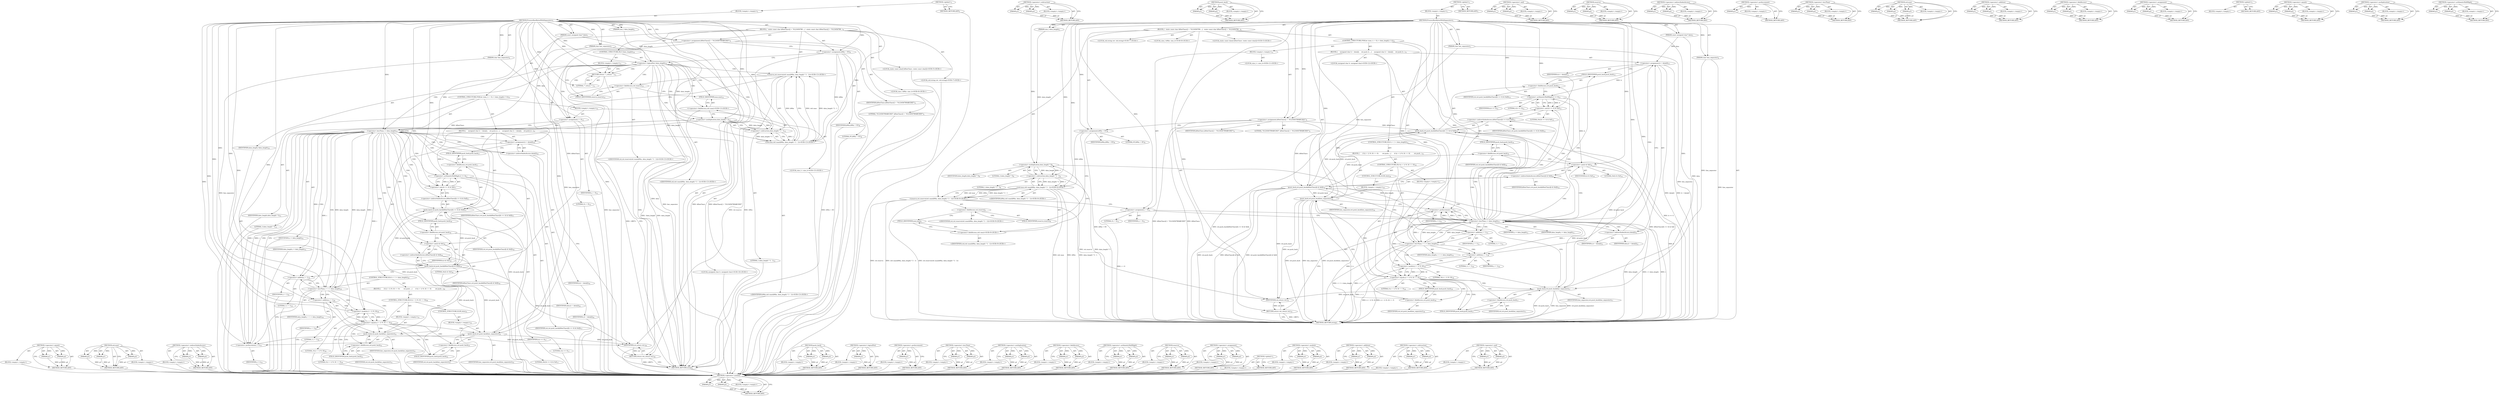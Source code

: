 digraph "&lt;operator&gt;.and" {
vulnerable_212 [label=<(METHOD,&lt;operator&gt;.modulo)>];
vulnerable_213 [label=<(PARAM,p1)>];
vulnerable_214 [label=<(PARAM,p2)>];
vulnerable_215 [label=<(BLOCK,&lt;empty&gt;,&lt;empty&gt;)>];
vulnerable_216 [label=<(METHOD_RETURN,ANY)>];
vulnerable_163 [label=<(METHOD,&lt;operator&gt;.subtraction)>];
vulnerable_164 [label=<(PARAM,p1)>];
vulnerable_165 [label=<(PARAM,p2)>];
vulnerable_166 [label=<(BLOCK,&lt;empty&gt;,&lt;empty&gt;)>];
vulnerable_167 [label=<(METHOD_RETURN,ANY)>];
vulnerable_187 [label=<(METHOD,push_back)>];
vulnerable_188 [label=<(PARAM,p1)>];
vulnerable_189 [label=<(PARAM,p2)>];
vulnerable_190 [label=<(BLOCK,&lt;empty&gt;,&lt;empty&gt;)>];
vulnerable_191 [label=<(METHOD_RETURN,ANY)>];
vulnerable_6 [label=<(METHOD,&lt;global&gt;)<SUB>1</SUB>>];
vulnerable_7 [label=<(BLOCK,&lt;empty&gt;,&lt;empty&gt;)<SUB>1</SUB>>];
vulnerable_8 [label=<(METHOD,ProcessRawBytesWithSeparators)<SUB>1</SUB>>];
vulnerable_9 [label=<(PARAM,const unsigned char* data)<SUB>1</SUB>>];
vulnerable_10 [label=<(PARAM,size_t data_length)<SUB>2</SUB>>];
vulnerable_11 [label=<(PARAM,char hex_separator)<SUB>3</SUB>>];
vulnerable_12 [label=<(PARAM,char line_separator)<SUB>4</SUB>>];
vulnerable_13 [label=<(BLOCK,{
  static const char kHexChars[] = &quot;0123456789...,{
  static const char kHexChars[] = &quot;0123456789...)<SUB>4</SUB>>];
vulnerable_14 [label="<(LOCAL,static const char[] kHexChars: static const char[])<SUB>5</SUB>>"];
vulnerable_15 [label=<(&lt;operator&gt;.assignment,kHexChars[] = &quot;0123456789ABCDEF&quot;)<SUB>5</SUB>>];
vulnerable_16 [label=<(IDENTIFIER,kHexChars,kHexChars[] = &quot;0123456789ABCDEF&quot;)<SUB>5</SUB>>];
vulnerable_17 [label=<(LITERAL,&quot;0123456789ABCDEF&quot;,kHexChars[] = &quot;0123456789ABCDEF&quot;)<SUB>5</SUB>>];
vulnerable_18 [label="<(LOCAL,std.string ret: std.string)<SUB>7</SUB>>"];
vulnerable_19 [label="<(LOCAL,size_t kMin: size_t)<SUB>8</SUB>>"];
vulnerable_20 [label=<(&lt;operator&gt;.assignment,kMin = 0U)<SUB>8</SUB>>];
vulnerable_21 [label=<(IDENTIFIER,kMin,kMin = 0U)<SUB>8</SUB>>];
vulnerable_22 [label=<(LITERAL,0U,kMin = 0U)<SUB>8</SUB>>];
vulnerable_23 [label="<(reserve,ret.reserve(std::max(kMin, data_length * 3 - 1)))<SUB>9</SUB>>"];
vulnerable_24 [label=<(&lt;operator&gt;.fieldAccess,ret.reserve)<SUB>9</SUB>>];
vulnerable_25 [label="<(IDENTIFIER,ret,ret.reserve(std::max(kMin, data_length * 3 - 1)))<SUB>9</SUB>>"];
vulnerable_26 [label=<(FIELD_IDENTIFIER,reserve,reserve)<SUB>9</SUB>>];
vulnerable_27 [label="<(std.max,std::max(kMin, data_length * 3 - 1))<SUB>9</SUB>>"];
vulnerable_28 [label="<(&lt;operator&gt;.fieldAccess,std::max)<SUB>9</SUB>>"];
vulnerable_29 [label="<(IDENTIFIER,std,std::max(kMin, data_length * 3 - 1))<SUB>9</SUB>>"];
vulnerable_30 [label=<(FIELD_IDENTIFIER,max,max)<SUB>9</SUB>>];
vulnerable_31 [label="<(IDENTIFIER,kMin,std::max(kMin, data_length * 3 - 1))<SUB>9</SUB>>"];
vulnerable_32 [label=<(&lt;operator&gt;.subtraction,data_length * 3 - 1)<SUB>9</SUB>>];
vulnerable_33 [label=<(&lt;operator&gt;.multiplication,data_length * 3)<SUB>9</SUB>>];
vulnerable_34 [label=<(IDENTIFIER,data_length,data_length * 3)<SUB>9</SUB>>];
vulnerable_35 [label=<(LITERAL,3,data_length * 3)<SUB>9</SUB>>];
vulnerable_36 [label=<(LITERAL,1,data_length * 3 - 1)<SUB>9</SUB>>];
vulnerable_37 [label=<(CONTROL_STRUCTURE,FOR,for (size_t i = 0;i &lt; data_length;++i))<SUB>11</SUB>>];
vulnerable_38 [label=<(BLOCK,&lt;empty&gt;,&lt;empty&gt;)<SUB>11</SUB>>];
vulnerable_39 [label="<(LOCAL,size_t i: size_t)<SUB>11</SUB>>"];
vulnerable_40 [label=<(&lt;operator&gt;.assignment,i = 0)<SUB>11</SUB>>];
vulnerable_41 [label=<(IDENTIFIER,i,i = 0)<SUB>11</SUB>>];
vulnerable_42 [label=<(LITERAL,0,i = 0)<SUB>11</SUB>>];
vulnerable_43 [label=<(&lt;operator&gt;.lessThan,i &lt; data_length)<SUB>11</SUB>>];
vulnerable_44 [label=<(IDENTIFIER,i,i &lt; data_length)<SUB>11</SUB>>];
vulnerable_45 [label=<(IDENTIFIER,data_length,i &lt; data_length)<SUB>11</SUB>>];
vulnerable_46 [label=<(&lt;operator&gt;.preIncrement,++i)<SUB>11</SUB>>];
vulnerable_47 [label=<(IDENTIFIER,i,++i)<SUB>11</SUB>>];
vulnerable_48 [label=<(BLOCK,{
    unsigned char b = data[i];
    ret.push_b...,{
    unsigned char b = data[i];
    ret.push_b...)<SUB>11</SUB>>];
vulnerable_49 [label="<(LOCAL,unsigned char b: unsigned char)<SUB>12</SUB>>"];
vulnerable_50 [label=<(&lt;operator&gt;.assignment,b = data[i])<SUB>12</SUB>>];
vulnerable_51 [label=<(IDENTIFIER,b,b = data[i])<SUB>12</SUB>>];
vulnerable_52 [label=<(&lt;operator&gt;.indirectIndexAccess,data[i])<SUB>12</SUB>>];
vulnerable_53 [label=<(IDENTIFIER,data,b = data[i])<SUB>12</SUB>>];
vulnerable_54 [label=<(IDENTIFIER,i,b = data[i])<SUB>12</SUB>>];
vulnerable_55 [label=<(push_back,ret.push_back(kHexChars[(b &gt;&gt; 4) &amp; 0xf]))<SUB>13</SUB>>];
vulnerable_56 [label=<(&lt;operator&gt;.fieldAccess,ret.push_back)<SUB>13</SUB>>];
vulnerable_57 [label=<(IDENTIFIER,ret,ret.push_back(kHexChars[(b &gt;&gt; 4) &amp; 0xf]))<SUB>13</SUB>>];
vulnerable_58 [label=<(FIELD_IDENTIFIER,push_back,push_back)<SUB>13</SUB>>];
vulnerable_59 [label=<(&lt;operator&gt;.indirectIndexAccess,kHexChars[(b &gt;&gt; 4) &amp; 0xf])<SUB>13</SUB>>];
vulnerable_60 [label=<(IDENTIFIER,kHexChars,ret.push_back(kHexChars[(b &gt;&gt; 4) &amp; 0xf]))<SUB>13</SUB>>];
vulnerable_61 [label=<(&lt;operator&gt;.and,(b &gt;&gt; 4) &amp; 0xf)<SUB>13</SUB>>];
vulnerable_62 [label=<(&lt;operator&gt;.arithmeticShiftRight,b &gt;&gt; 4)<SUB>13</SUB>>];
vulnerable_63 [label=<(IDENTIFIER,b,b &gt;&gt; 4)<SUB>13</SUB>>];
vulnerable_64 [label=<(LITERAL,4,b &gt;&gt; 4)<SUB>13</SUB>>];
vulnerable_65 [label=<(LITERAL,0xf,(b &gt;&gt; 4) &amp; 0xf)<SUB>13</SUB>>];
vulnerable_66 [label=<(push_back,ret.push_back(kHexChars[b &amp; 0xf]))<SUB>14</SUB>>];
vulnerable_67 [label=<(&lt;operator&gt;.fieldAccess,ret.push_back)<SUB>14</SUB>>];
vulnerable_68 [label=<(IDENTIFIER,ret,ret.push_back(kHexChars[b &amp; 0xf]))<SUB>14</SUB>>];
vulnerable_69 [label=<(FIELD_IDENTIFIER,push_back,push_back)<SUB>14</SUB>>];
vulnerable_70 [label=<(&lt;operator&gt;.indirectIndexAccess,kHexChars[b &amp; 0xf])<SUB>14</SUB>>];
vulnerable_71 [label=<(IDENTIFIER,kHexChars,ret.push_back(kHexChars[b &amp; 0xf]))<SUB>14</SUB>>];
vulnerable_72 [label=<(&lt;operator&gt;.and,b &amp; 0xf)<SUB>14</SUB>>];
vulnerable_73 [label=<(IDENTIFIER,b,b &amp; 0xf)<SUB>14</SUB>>];
vulnerable_74 [label=<(LITERAL,0xf,b &amp; 0xf)<SUB>14</SUB>>];
vulnerable_75 [label=<(CONTROL_STRUCTURE,IF,if (i + 1 &lt; data_length))<SUB>15</SUB>>];
vulnerable_76 [label=<(&lt;operator&gt;.lessThan,i + 1 &lt; data_length)<SUB>15</SUB>>];
vulnerable_77 [label=<(&lt;operator&gt;.addition,i + 1)<SUB>15</SUB>>];
vulnerable_78 [label=<(IDENTIFIER,i,i + 1)<SUB>15</SUB>>];
vulnerable_79 [label=<(LITERAL,1,i + 1)<SUB>15</SUB>>];
vulnerable_80 [label=<(IDENTIFIER,data_length,i + 1 &lt; data_length)<SUB>15</SUB>>];
vulnerable_81 [label=<(BLOCK,{
      if ((i + 1) % 16 == 0)
        ret.push...,{
      if ((i + 1) % 16 == 0)
        ret.push...)<SUB>15</SUB>>];
vulnerable_82 [label=<(CONTROL_STRUCTURE,IF,if ((i + 1) % 16 == 0))<SUB>16</SUB>>];
vulnerable_83 [label=<(&lt;operator&gt;.equals,(i + 1) % 16 == 0)<SUB>16</SUB>>];
vulnerable_84 [label=<(&lt;operator&gt;.modulo,(i + 1) % 16)<SUB>16</SUB>>];
vulnerable_85 [label=<(&lt;operator&gt;.addition,i + 1)<SUB>16</SUB>>];
vulnerable_86 [label=<(IDENTIFIER,i,i + 1)<SUB>16</SUB>>];
vulnerable_87 [label=<(LITERAL,1,i + 1)<SUB>16</SUB>>];
vulnerable_88 [label=<(LITERAL,16,(i + 1) % 16)<SUB>16</SUB>>];
vulnerable_89 [label=<(LITERAL,0,(i + 1) % 16 == 0)<SUB>16</SUB>>];
vulnerable_90 [label=<(BLOCK,&lt;empty&gt;,&lt;empty&gt;)<SUB>17</SUB>>];
vulnerable_91 [label=<(push_back,ret.push_back(line_separator))<SUB>17</SUB>>];
vulnerable_92 [label=<(&lt;operator&gt;.fieldAccess,ret.push_back)<SUB>17</SUB>>];
vulnerable_93 [label=<(IDENTIFIER,ret,ret.push_back(line_separator))<SUB>17</SUB>>];
vulnerable_94 [label=<(FIELD_IDENTIFIER,push_back,push_back)<SUB>17</SUB>>];
vulnerable_95 [label=<(IDENTIFIER,line_separator,ret.push_back(line_separator))<SUB>17</SUB>>];
vulnerable_96 [label=<(CONTROL_STRUCTURE,ELSE,else)<SUB>19</SUB>>];
vulnerable_97 [label=<(BLOCK,&lt;empty&gt;,&lt;empty&gt;)<SUB>19</SUB>>];
vulnerable_98 [label=<(push_back,ret.push_back(hex_separator))<SUB>19</SUB>>];
vulnerable_99 [label=<(&lt;operator&gt;.fieldAccess,ret.push_back)<SUB>19</SUB>>];
vulnerable_100 [label=<(IDENTIFIER,ret,ret.push_back(hex_separator))<SUB>19</SUB>>];
vulnerable_101 [label=<(FIELD_IDENTIFIER,push_back,push_back)<SUB>19</SUB>>];
vulnerable_102 [label=<(IDENTIFIER,hex_separator,ret.push_back(hex_separator))<SUB>19</SUB>>];
vulnerable_103 [label=<(RETURN,return ret;,return ret;)<SUB>22</SUB>>];
vulnerable_104 [label=<(IDENTIFIER,ret,return ret;)<SUB>22</SUB>>];
vulnerable_105 [label=<(METHOD_RETURN,string)<SUB>1</SUB>>];
vulnerable_107 [label=<(METHOD_RETURN,ANY)<SUB>1</SUB>>];
vulnerable_192 [label=<(METHOD,&lt;operator&gt;.and)>];
vulnerable_193 [label=<(PARAM,p1)>];
vulnerable_194 [label=<(PARAM,p2)>];
vulnerable_195 [label=<(BLOCK,&lt;empty&gt;,&lt;empty&gt;)>];
vulnerable_196 [label=<(METHOD_RETURN,ANY)>];
vulnerable_147 [label=<(METHOD,reserve)>];
vulnerable_148 [label=<(PARAM,p1)>];
vulnerable_149 [label=<(PARAM,p2)>];
vulnerable_150 [label=<(BLOCK,&lt;empty&gt;,&lt;empty&gt;)>];
vulnerable_151 [label=<(METHOD_RETURN,ANY)>];
vulnerable_182 [label=<(METHOD,&lt;operator&gt;.indirectIndexAccess)>];
vulnerable_183 [label=<(PARAM,p1)>];
vulnerable_184 [label=<(PARAM,p2)>];
vulnerable_185 [label=<(BLOCK,&lt;empty&gt;,&lt;empty&gt;)>];
vulnerable_186 [label=<(METHOD_RETURN,ANY)>];
vulnerable_178 [label=<(METHOD,&lt;operator&gt;.preIncrement)>];
vulnerable_179 [label=<(PARAM,p1)>];
vulnerable_180 [label=<(BLOCK,&lt;empty&gt;,&lt;empty&gt;)>];
vulnerable_181 [label=<(METHOD_RETURN,ANY)>];
vulnerable_173 [label=<(METHOD,&lt;operator&gt;.lessThan)>];
vulnerable_174 [label=<(PARAM,p1)>];
vulnerable_175 [label=<(PARAM,p2)>];
vulnerable_176 [label=<(BLOCK,&lt;empty&gt;,&lt;empty&gt;)>];
vulnerable_177 [label=<(METHOD_RETURN,ANY)>];
vulnerable_157 [label=<(METHOD,std.max)>];
vulnerable_158 [label=<(PARAM,p1)>];
vulnerable_159 [label=<(PARAM,p2)>];
vulnerable_160 [label=<(PARAM,p3)>];
vulnerable_161 [label=<(BLOCK,&lt;empty&gt;,&lt;empty&gt;)>];
vulnerable_162 [label=<(METHOD_RETURN,ANY)>];
vulnerable_202 [label=<(METHOD,&lt;operator&gt;.addition)>];
vulnerable_203 [label=<(PARAM,p1)>];
vulnerable_204 [label=<(PARAM,p2)>];
vulnerable_205 [label=<(BLOCK,&lt;empty&gt;,&lt;empty&gt;)>];
vulnerable_206 [label=<(METHOD_RETURN,ANY)>];
vulnerable_152 [label=<(METHOD,&lt;operator&gt;.fieldAccess)>];
vulnerable_153 [label=<(PARAM,p1)>];
vulnerable_154 [label=<(PARAM,p2)>];
vulnerable_155 [label=<(BLOCK,&lt;empty&gt;,&lt;empty&gt;)>];
vulnerable_156 [label=<(METHOD_RETURN,ANY)>];
vulnerable_142 [label=<(METHOD,&lt;operator&gt;.assignment)>];
vulnerable_143 [label=<(PARAM,p1)>];
vulnerable_144 [label=<(PARAM,p2)>];
vulnerable_145 [label=<(BLOCK,&lt;empty&gt;,&lt;empty&gt;)>];
vulnerable_146 [label=<(METHOD_RETURN,ANY)>];
vulnerable_136 [label=<(METHOD,&lt;global&gt;)<SUB>1</SUB>>];
vulnerable_137 [label=<(BLOCK,&lt;empty&gt;,&lt;empty&gt;)>];
vulnerable_138 [label=<(METHOD_RETURN,ANY)>];
vulnerable_207 [label=<(METHOD,&lt;operator&gt;.equals)>];
vulnerable_208 [label=<(PARAM,p1)>];
vulnerable_209 [label=<(PARAM,p2)>];
vulnerable_210 [label=<(BLOCK,&lt;empty&gt;,&lt;empty&gt;)>];
vulnerable_211 [label=<(METHOD_RETURN,ANY)>];
vulnerable_168 [label=<(METHOD,&lt;operator&gt;.multiplication)>];
vulnerable_169 [label=<(PARAM,p1)>];
vulnerable_170 [label=<(PARAM,p2)>];
vulnerable_171 [label=<(BLOCK,&lt;empty&gt;,&lt;empty&gt;)>];
vulnerable_172 [label=<(METHOD_RETURN,ANY)>];
vulnerable_197 [label=<(METHOD,&lt;operator&gt;.arithmeticShiftRight)>];
vulnerable_198 [label=<(PARAM,p1)>];
vulnerable_199 [label=<(PARAM,p2)>];
vulnerable_200 [label=<(BLOCK,&lt;empty&gt;,&lt;empty&gt;)>];
vulnerable_201 [label=<(METHOD_RETURN,ANY)>];
fixed_219 [label=<(METHOD,&lt;operator&gt;.equals)>];
fixed_220 [label=<(PARAM,p1)>];
fixed_221 [label=<(PARAM,p2)>];
fixed_222 [label=<(BLOCK,&lt;empty&gt;,&lt;empty&gt;)>];
fixed_223 [label=<(METHOD_RETURN,ANY)>];
fixed_169 [label=<(METHOD,std.max)>];
fixed_170 [label=<(PARAM,p1)>];
fixed_171 [label=<(PARAM,p2)>];
fixed_172 [label=<(PARAM,p3)>];
fixed_173 [label=<(BLOCK,&lt;empty&gt;,&lt;empty&gt;)>];
fixed_174 [label=<(METHOD_RETURN,ANY)>];
fixed_194 [label=<(METHOD,&lt;operator&gt;.indirectIndexAccess)>];
fixed_195 [label=<(PARAM,p1)>];
fixed_196 [label=<(PARAM,p2)>];
fixed_197 [label=<(BLOCK,&lt;empty&gt;,&lt;empty&gt;)>];
fixed_198 [label=<(METHOD_RETURN,ANY)>];
fixed_6 [label=<(METHOD,&lt;global&gt;)<SUB>1</SUB>>];
fixed_7 [label=<(BLOCK,&lt;empty&gt;,&lt;empty&gt;)<SUB>1</SUB>>];
fixed_8 [label=<(METHOD,ProcessRawBytesWithSeparators)<SUB>1</SUB>>];
fixed_9 [label=<(PARAM,const unsigned char* data)<SUB>1</SUB>>];
fixed_10 [label=<(PARAM,size_t data_length)<SUB>2</SUB>>];
fixed_11 [label=<(PARAM,char hex_separator)<SUB>3</SUB>>];
fixed_12 [label=<(PARAM,char line_separator)<SUB>4</SUB>>];
fixed_13 [label=<(BLOCK,{
  static const char kHexChars[] = &quot;0123456789...,{
  static const char kHexChars[] = &quot;0123456789...)<SUB>4</SUB>>];
fixed_14 [label="<(LOCAL,static const char[] kHexChars: static const char[])<SUB>5</SUB>>"];
fixed_15 [label=<(&lt;operator&gt;.assignment,kHexChars[] = &quot;0123456789ABCDEF&quot;)<SUB>5</SUB>>];
fixed_16 [label=<(IDENTIFIER,kHexChars,kHexChars[] = &quot;0123456789ABCDEF&quot;)<SUB>5</SUB>>];
fixed_17 [label=<(LITERAL,&quot;0123456789ABCDEF&quot;,kHexChars[] = &quot;0123456789ABCDEF&quot;)<SUB>5</SUB>>];
fixed_18 [label="<(LOCAL,std.string ret: std.string)<SUB>7</SUB>>"];
fixed_19 [label="<(LOCAL,size_t kMin: size_t)<SUB>8</SUB>>"];
fixed_20 [label=<(&lt;operator&gt;.assignment,kMin = 0U)<SUB>8</SUB>>];
fixed_21 [label=<(IDENTIFIER,kMin,kMin = 0U)<SUB>8</SUB>>];
fixed_22 [label=<(LITERAL,0U,kMin = 0U)<SUB>8</SUB>>];
fixed_23 [label=<(CONTROL_STRUCTURE,IF,if (!data_length))<SUB>10</SUB>>];
fixed_24 [label=<(&lt;operator&gt;.logicalNot,!data_length)<SUB>10</SUB>>];
fixed_25 [label=<(IDENTIFIER,data_length,!data_length)<SUB>10</SUB>>];
fixed_26 [label=<(BLOCK,&lt;empty&gt;,&lt;empty&gt;)<SUB>11</SUB>>];
fixed_27 [label=<(RETURN,return &quot;&quot;;,return &quot;&quot;;)<SUB>11</SUB>>];
fixed_28 [label=<(LITERAL,&quot;&quot;,return &quot;&quot;;)<SUB>11</SUB>>];
fixed_29 [label="<(reserve,ret.reserve(std::max(kMin, data_length * 3 - 1)))<SUB>13</SUB>>"];
fixed_30 [label=<(&lt;operator&gt;.fieldAccess,ret.reserve)<SUB>13</SUB>>];
fixed_31 [label="<(IDENTIFIER,ret,ret.reserve(std::max(kMin, data_length * 3 - 1)))<SUB>13</SUB>>"];
fixed_32 [label=<(FIELD_IDENTIFIER,reserve,reserve)<SUB>13</SUB>>];
fixed_33 [label="<(std.max,std::max(kMin, data_length * 3 - 1))<SUB>13</SUB>>"];
fixed_34 [label="<(&lt;operator&gt;.fieldAccess,std::max)<SUB>13</SUB>>"];
fixed_35 [label="<(IDENTIFIER,std,std::max(kMin, data_length * 3 - 1))<SUB>13</SUB>>"];
fixed_36 [label=<(FIELD_IDENTIFIER,max,max)<SUB>13</SUB>>];
fixed_37 [label="<(IDENTIFIER,kMin,std::max(kMin, data_length * 3 - 1))<SUB>13</SUB>>"];
fixed_38 [label=<(&lt;operator&gt;.subtraction,data_length * 3 - 1)<SUB>13</SUB>>];
fixed_39 [label=<(&lt;operator&gt;.multiplication,data_length * 3)<SUB>13</SUB>>];
fixed_40 [label=<(IDENTIFIER,data_length,data_length * 3)<SUB>13</SUB>>];
fixed_41 [label=<(LITERAL,3,data_length * 3)<SUB>13</SUB>>];
fixed_42 [label=<(LITERAL,1,data_length * 3 - 1)<SUB>13</SUB>>];
fixed_43 [label=<(CONTROL_STRUCTURE,FOR,for (size_t i = 0;i &lt; data_length;++i))<SUB>15</SUB>>];
fixed_44 [label=<(BLOCK,&lt;empty&gt;,&lt;empty&gt;)<SUB>15</SUB>>];
fixed_45 [label="<(LOCAL,size_t i: size_t)<SUB>15</SUB>>"];
fixed_46 [label=<(&lt;operator&gt;.assignment,i = 0)<SUB>15</SUB>>];
fixed_47 [label=<(IDENTIFIER,i,i = 0)<SUB>15</SUB>>];
fixed_48 [label=<(LITERAL,0,i = 0)<SUB>15</SUB>>];
fixed_49 [label=<(&lt;operator&gt;.lessThan,i &lt; data_length)<SUB>15</SUB>>];
fixed_50 [label=<(IDENTIFIER,i,i &lt; data_length)<SUB>15</SUB>>];
fixed_51 [label=<(IDENTIFIER,data_length,i &lt; data_length)<SUB>15</SUB>>];
fixed_52 [label=<(&lt;operator&gt;.preIncrement,++i)<SUB>15</SUB>>];
fixed_53 [label=<(IDENTIFIER,i,++i)<SUB>15</SUB>>];
fixed_54 [label=<(BLOCK,{
    unsigned char b = data[i];
    ret.push_b...,{
    unsigned char b = data[i];
    ret.push_b...)<SUB>15</SUB>>];
fixed_55 [label="<(LOCAL,unsigned char b: unsigned char)<SUB>16</SUB>>"];
fixed_56 [label=<(&lt;operator&gt;.assignment,b = data[i])<SUB>16</SUB>>];
fixed_57 [label=<(IDENTIFIER,b,b = data[i])<SUB>16</SUB>>];
fixed_58 [label=<(&lt;operator&gt;.indirectIndexAccess,data[i])<SUB>16</SUB>>];
fixed_59 [label=<(IDENTIFIER,data,b = data[i])<SUB>16</SUB>>];
fixed_60 [label=<(IDENTIFIER,i,b = data[i])<SUB>16</SUB>>];
fixed_61 [label=<(push_back,ret.push_back(kHexChars[(b &gt;&gt; 4) &amp; 0xf]))<SUB>17</SUB>>];
fixed_62 [label=<(&lt;operator&gt;.fieldAccess,ret.push_back)<SUB>17</SUB>>];
fixed_63 [label=<(IDENTIFIER,ret,ret.push_back(kHexChars[(b &gt;&gt; 4) &amp; 0xf]))<SUB>17</SUB>>];
fixed_64 [label=<(FIELD_IDENTIFIER,push_back,push_back)<SUB>17</SUB>>];
fixed_65 [label=<(&lt;operator&gt;.indirectIndexAccess,kHexChars[(b &gt;&gt; 4) &amp; 0xf])<SUB>17</SUB>>];
fixed_66 [label=<(IDENTIFIER,kHexChars,ret.push_back(kHexChars[(b &gt;&gt; 4) &amp; 0xf]))<SUB>17</SUB>>];
fixed_67 [label=<(&lt;operator&gt;.and,(b &gt;&gt; 4) &amp; 0xf)<SUB>17</SUB>>];
fixed_68 [label=<(&lt;operator&gt;.arithmeticShiftRight,b &gt;&gt; 4)<SUB>17</SUB>>];
fixed_69 [label=<(IDENTIFIER,b,b &gt;&gt; 4)<SUB>17</SUB>>];
fixed_70 [label=<(LITERAL,4,b &gt;&gt; 4)<SUB>17</SUB>>];
fixed_71 [label=<(LITERAL,0xf,(b &gt;&gt; 4) &amp; 0xf)<SUB>17</SUB>>];
fixed_72 [label=<(push_back,ret.push_back(kHexChars[b &amp; 0xf]))<SUB>18</SUB>>];
fixed_73 [label=<(&lt;operator&gt;.fieldAccess,ret.push_back)<SUB>18</SUB>>];
fixed_74 [label=<(IDENTIFIER,ret,ret.push_back(kHexChars[b &amp; 0xf]))<SUB>18</SUB>>];
fixed_75 [label=<(FIELD_IDENTIFIER,push_back,push_back)<SUB>18</SUB>>];
fixed_76 [label=<(&lt;operator&gt;.indirectIndexAccess,kHexChars[b &amp; 0xf])<SUB>18</SUB>>];
fixed_77 [label=<(IDENTIFIER,kHexChars,ret.push_back(kHexChars[b &amp; 0xf]))<SUB>18</SUB>>];
fixed_78 [label=<(&lt;operator&gt;.and,b &amp; 0xf)<SUB>18</SUB>>];
fixed_79 [label=<(IDENTIFIER,b,b &amp; 0xf)<SUB>18</SUB>>];
fixed_80 [label=<(LITERAL,0xf,b &amp; 0xf)<SUB>18</SUB>>];
fixed_81 [label=<(CONTROL_STRUCTURE,IF,if (i + 1 &lt; data_length))<SUB>19</SUB>>];
fixed_82 [label=<(&lt;operator&gt;.lessThan,i + 1 &lt; data_length)<SUB>19</SUB>>];
fixed_83 [label=<(&lt;operator&gt;.addition,i + 1)<SUB>19</SUB>>];
fixed_84 [label=<(IDENTIFIER,i,i + 1)<SUB>19</SUB>>];
fixed_85 [label=<(LITERAL,1,i + 1)<SUB>19</SUB>>];
fixed_86 [label=<(IDENTIFIER,data_length,i + 1 &lt; data_length)<SUB>19</SUB>>];
fixed_87 [label=<(BLOCK,{
      if ((i + 1) % 16 == 0)
        ret.push...,{
      if ((i + 1) % 16 == 0)
        ret.push...)<SUB>19</SUB>>];
fixed_88 [label=<(CONTROL_STRUCTURE,IF,if ((i + 1) % 16 == 0))<SUB>20</SUB>>];
fixed_89 [label=<(&lt;operator&gt;.equals,(i + 1) % 16 == 0)<SUB>20</SUB>>];
fixed_90 [label=<(&lt;operator&gt;.modulo,(i + 1) % 16)<SUB>20</SUB>>];
fixed_91 [label=<(&lt;operator&gt;.addition,i + 1)<SUB>20</SUB>>];
fixed_92 [label=<(IDENTIFIER,i,i + 1)<SUB>20</SUB>>];
fixed_93 [label=<(LITERAL,1,i + 1)<SUB>20</SUB>>];
fixed_94 [label=<(LITERAL,16,(i + 1) % 16)<SUB>20</SUB>>];
fixed_95 [label=<(LITERAL,0,(i + 1) % 16 == 0)<SUB>20</SUB>>];
fixed_96 [label=<(BLOCK,&lt;empty&gt;,&lt;empty&gt;)<SUB>21</SUB>>];
fixed_97 [label=<(push_back,ret.push_back(line_separator))<SUB>21</SUB>>];
fixed_98 [label=<(&lt;operator&gt;.fieldAccess,ret.push_back)<SUB>21</SUB>>];
fixed_99 [label=<(IDENTIFIER,ret,ret.push_back(line_separator))<SUB>21</SUB>>];
fixed_100 [label=<(FIELD_IDENTIFIER,push_back,push_back)<SUB>21</SUB>>];
fixed_101 [label=<(IDENTIFIER,line_separator,ret.push_back(line_separator))<SUB>21</SUB>>];
fixed_102 [label=<(CONTROL_STRUCTURE,ELSE,else)<SUB>23</SUB>>];
fixed_103 [label=<(BLOCK,&lt;empty&gt;,&lt;empty&gt;)<SUB>23</SUB>>];
fixed_104 [label=<(push_back,ret.push_back(hex_separator))<SUB>23</SUB>>];
fixed_105 [label=<(&lt;operator&gt;.fieldAccess,ret.push_back)<SUB>23</SUB>>];
fixed_106 [label=<(IDENTIFIER,ret,ret.push_back(hex_separator))<SUB>23</SUB>>];
fixed_107 [label=<(FIELD_IDENTIFIER,push_back,push_back)<SUB>23</SUB>>];
fixed_108 [label=<(IDENTIFIER,hex_separator,ret.push_back(hex_separator))<SUB>23</SUB>>];
fixed_109 [label=<(RETURN,return ret;,return ret;)<SUB>26</SUB>>];
fixed_110 [label=<(IDENTIFIER,ret,return ret;)<SUB>26</SUB>>];
fixed_111 [label=<(METHOD_RETURN,string)<SUB>1</SUB>>];
fixed_113 [label=<(METHOD_RETURN,ANY)<SUB>1</SUB>>];
fixed_199 [label=<(METHOD,push_back)>];
fixed_200 [label=<(PARAM,p1)>];
fixed_201 [label=<(PARAM,p2)>];
fixed_202 [label=<(BLOCK,&lt;empty&gt;,&lt;empty&gt;)>];
fixed_203 [label=<(METHOD_RETURN,ANY)>];
fixed_155 [label=<(METHOD,&lt;operator&gt;.logicalNot)>];
fixed_156 [label=<(PARAM,p1)>];
fixed_157 [label=<(BLOCK,&lt;empty&gt;,&lt;empty&gt;)>];
fixed_158 [label=<(METHOD_RETURN,ANY)>];
fixed_190 [label=<(METHOD,&lt;operator&gt;.preIncrement)>];
fixed_191 [label=<(PARAM,p1)>];
fixed_192 [label=<(BLOCK,&lt;empty&gt;,&lt;empty&gt;)>];
fixed_193 [label=<(METHOD_RETURN,ANY)>];
fixed_185 [label=<(METHOD,&lt;operator&gt;.lessThan)>];
fixed_186 [label=<(PARAM,p1)>];
fixed_187 [label=<(PARAM,p2)>];
fixed_188 [label=<(BLOCK,&lt;empty&gt;,&lt;empty&gt;)>];
fixed_189 [label=<(METHOD_RETURN,ANY)>];
fixed_180 [label=<(METHOD,&lt;operator&gt;.multiplication)>];
fixed_181 [label=<(PARAM,p1)>];
fixed_182 [label=<(PARAM,p2)>];
fixed_183 [label=<(BLOCK,&lt;empty&gt;,&lt;empty&gt;)>];
fixed_184 [label=<(METHOD_RETURN,ANY)>];
fixed_164 [label=<(METHOD,&lt;operator&gt;.fieldAccess)>];
fixed_165 [label=<(PARAM,p1)>];
fixed_166 [label=<(PARAM,p2)>];
fixed_167 [label=<(BLOCK,&lt;empty&gt;,&lt;empty&gt;)>];
fixed_168 [label=<(METHOD_RETURN,ANY)>];
fixed_209 [label=<(METHOD,&lt;operator&gt;.arithmeticShiftRight)>];
fixed_210 [label=<(PARAM,p1)>];
fixed_211 [label=<(PARAM,p2)>];
fixed_212 [label=<(BLOCK,&lt;empty&gt;,&lt;empty&gt;)>];
fixed_213 [label=<(METHOD_RETURN,ANY)>];
fixed_159 [label=<(METHOD,reserve)>];
fixed_160 [label=<(PARAM,p1)>];
fixed_161 [label=<(PARAM,p2)>];
fixed_162 [label=<(BLOCK,&lt;empty&gt;,&lt;empty&gt;)>];
fixed_163 [label=<(METHOD_RETURN,ANY)>];
fixed_150 [label=<(METHOD,&lt;operator&gt;.assignment)>];
fixed_151 [label=<(PARAM,p1)>];
fixed_152 [label=<(PARAM,p2)>];
fixed_153 [label=<(BLOCK,&lt;empty&gt;,&lt;empty&gt;)>];
fixed_154 [label=<(METHOD_RETURN,ANY)>];
fixed_144 [label=<(METHOD,&lt;global&gt;)<SUB>1</SUB>>];
fixed_145 [label=<(BLOCK,&lt;empty&gt;,&lt;empty&gt;)>];
fixed_146 [label=<(METHOD_RETURN,ANY)>];
fixed_224 [label=<(METHOD,&lt;operator&gt;.modulo)>];
fixed_225 [label=<(PARAM,p1)>];
fixed_226 [label=<(PARAM,p2)>];
fixed_227 [label=<(BLOCK,&lt;empty&gt;,&lt;empty&gt;)>];
fixed_228 [label=<(METHOD_RETURN,ANY)>];
fixed_214 [label=<(METHOD,&lt;operator&gt;.addition)>];
fixed_215 [label=<(PARAM,p1)>];
fixed_216 [label=<(PARAM,p2)>];
fixed_217 [label=<(BLOCK,&lt;empty&gt;,&lt;empty&gt;)>];
fixed_218 [label=<(METHOD_RETURN,ANY)>];
fixed_175 [label=<(METHOD,&lt;operator&gt;.subtraction)>];
fixed_176 [label=<(PARAM,p1)>];
fixed_177 [label=<(PARAM,p2)>];
fixed_178 [label=<(BLOCK,&lt;empty&gt;,&lt;empty&gt;)>];
fixed_179 [label=<(METHOD_RETURN,ANY)>];
fixed_204 [label=<(METHOD,&lt;operator&gt;.and)>];
fixed_205 [label=<(PARAM,p1)>];
fixed_206 [label=<(PARAM,p2)>];
fixed_207 [label=<(BLOCK,&lt;empty&gt;,&lt;empty&gt;)>];
fixed_208 [label=<(METHOD_RETURN,ANY)>];
vulnerable_212 -> vulnerable_213  [key=0, label="AST: "];
vulnerable_212 -> vulnerable_213  [key=1, label="DDG: "];
vulnerable_212 -> vulnerable_215  [key=0, label="AST: "];
vulnerable_212 -> vulnerable_214  [key=0, label="AST: "];
vulnerable_212 -> vulnerable_214  [key=1, label="DDG: "];
vulnerable_212 -> vulnerable_216  [key=0, label="AST: "];
vulnerable_212 -> vulnerable_216  [key=1, label="CFG: "];
vulnerable_213 -> vulnerable_216  [key=0, label="DDG: p1"];
vulnerable_214 -> vulnerable_216  [key=0, label="DDG: p2"];
vulnerable_163 -> vulnerable_164  [key=0, label="AST: "];
vulnerable_163 -> vulnerable_164  [key=1, label="DDG: "];
vulnerable_163 -> vulnerable_166  [key=0, label="AST: "];
vulnerable_163 -> vulnerable_165  [key=0, label="AST: "];
vulnerable_163 -> vulnerable_165  [key=1, label="DDG: "];
vulnerable_163 -> vulnerable_167  [key=0, label="AST: "];
vulnerable_163 -> vulnerable_167  [key=1, label="CFG: "];
vulnerable_164 -> vulnerable_167  [key=0, label="DDG: p1"];
vulnerable_165 -> vulnerable_167  [key=0, label="DDG: p2"];
vulnerable_187 -> vulnerable_188  [key=0, label="AST: "];
vulnerable_187 -> vulnerable_188  [key=1, label="DDG: "];
vulnerable_187 -> vulnerable_190  [key=0, label="AST: "];
vulnerable_187 -> vulnerable_189  [key=0, label="AST: "];
vulnerable_187 -> vulnerable_189  [key=1, label="DDG: "];
vulnerable_187 -> vulnerable_191  [key=0, label="AST: "];
vulnerable_187 -> vulnerable_191  [key=1, label="CFG: "];
vulnerable_188 -> vulnerable_191  [key=0, label="DDG: p1"];
vulnerable_189 -> vulnerable_191  [key=0, label="DDG: p2"];
vulnerable_6 -> vulnerable_7  [key=0, label="AST: "];
vulnerable_6 -> vulnerable_107  [key=0, label="AST: "];
vulnerable_6 -> vulnerable_107  [key=1, label="CFG: "];
vulnerable_7 -> vulnerable_8  [key=0, label="AST: "];
vulnerable_8 -> vulnerable_9  [key=0, label="AST: "];
vulnerable_8 -> vulnerable_9  [key=1, label="DDG: "];
vulnerable_8 -> vulnerable_10  [key=0, label="AST: "];
vulnerable_8 -> vulnerable_10  [key=1, label="DDG: "];
vulnerable_8 -> vulnerable_11  [key=0, label="AST: "];
vulnerable_8 -> vulnerable_11  [key=1, label="DDG: "];
vulnerable_8 -> vulnerable_12  [key=0, label="AST: "];
vulnerable_8 -> vulnerable_12  [key=1, label="DDG: "];
vulnerable_8 -> vulnerable_13  [key=0, label="AST: "];
vulnerable_8 -> vulnerable_105  [key=0, label="AST: "];
vulnerable_8 -> vulnerable_15  [key=0, label="CFG: "];
vulnerable_8 -> vulnerable_15  [key=1, label="DDG: "];
vulnerable_8 -> vulnerable_20  [key=0, label="DDG: "];
vulnerable_8 -> vulnerable_104  [key=0, label="DDG: "];
vulnerable_8 -> vulnerable_27  [key=0, label="DDG: "];
vulnerable_8 -> vulnerable_40  [key=0, label="DDG: "];
vulnerable_8 -> vulnerable_43  [key=0, label="DDG: "];
vulnerable_8 -> vulnerable_46  [key=0, label="DDG: "];
vulnerable_8 -> vulnerable_32  [key=0, label="DDG: "];
vulnerable_8 -> vulnerable_33  [key=0, label="DDG: "];
vulnerable_8 -> vulnerable_76  [key=0, label="DDG: "];
vulnerable_8 -> vulnerable_61  [key=0, label="DDG: "];
vulnerable_8 -> vulnerable_72  [key=0, label="DDG: "];
vulnerable_8 -> vulnerable_77  [key=0, label="DDG: "];
vulnerable_8 -> vulnerable_62  [key=0, label="DDG: "];
vulnerable_8 -> vulnerable_83  [key=0, label="DDG: "];
vulnerable_8 -> vulnerable_84  [key=0, label="DDG: "];
vulnerable_8 -> vulnerable_91  [key=0, label="DDG: "];
vulnerable_8 -> vulnerable_85  [key=0, label="DDG: "];
vulnerable_8 -> vulnerable_98  [key=0, label="DDG: "];
vulnerable_9 -> vulnerable_105  [key=0, label="DDG: data"];
vulnerable_9 -> vulnerable_50  [key=0, label="DDG: data"];
vulnerable_10 -> vulnerable_33  [key=0, label="DDG: data_length"];
vulnerable_11 -> vulnerable_105  [key=0, label="DDG: hex_separator"];
vulnerable_11 -> vulnerable_98  [key=0, label="DDG: hex_separator"];
vulnerable_12 -> vulnerable_105  [key=0, label="DDG: line_separator"];
vulnerable_12 -> vulnerable_91  [key=0, label="DDG: line_separator"];
vulnerable_13 -> vulnerable_14  [key=0, label="AST: "];
vulnerable_13 -> vulnerable_15  [key=0, label="AST: "];
vulnerable_13 -> vulnerable_18  [key=0, label="AST: "];
vulnerable_13 -> vulnerable_19  [key=0, label="AST: "];
vulnerable_13 -> vulnerable_20  [key=0, label="AST: "];
vulnerable_13 -> vulnerable_23  [key=0, label="AST: "];
vulnerable_13 -> vulnerable_37  [key=0, label="AST: "];
vulnerable_13 -> vulnerable_103  [key=0, label="AST: "];
vulnerable_15 -> vulnerable_16  [key=0, label="AST: "];
vulnerable_15 -> vulnerable_17  [key=0, label="AST: "];
vulnerable_15 -> vulnerable_20  [key=0, label="CFG: "];
vulnerable_15 -> vulnerable_105  [key=0, label="DDG: kHexChars"];
vulnerable_15 -> vulnerable_105  [key=1, label="DDG: kHexChars[] = &quot;0123456789ABCDEF&quot;"];
vulnerable_15 -> vulnerable_55  [key=0, label="DDG: kHexChars"];
vulnerable_15 -> vulnerable_66  [key=0, label="DDG: kHexChars"];
vulnerable_20 -> vulnerable_21  [key=0, label="AST: "];
vulnerable_20 -> vulnerable_22  [key=0, label="AST: "];
vulnerable_20 -> vulnerable_26  [key=0, label="CFG: "];
vulnerable_20 -> vulnerable_105  [key=0, label="DDG: kMin = 0U"];
vulnerable_20 -> vulnerable_27  [key=0, label="DDG: kMin"];
vulnerable_23 -> vulnerable_24  [key=0, label="AST: "];
vulnerable_23 -> vulnerable_27  [key=0, label="AST: "];
vulnerable_23 -> vulnerable_40  [key=0, label="CFG: "];
vulnerable_23 -> vulnerable_105  [key=0, label="DDG: ret.reserve"];
vulnerable_23 -> vulnerable_105  [key=1, label="DDG: std::max(kMin, data_length * 3 - 1)"];
vulnerable_23 -> vulnerable_105  [key=2, label="DDG: ret.reserve(std::max(kMin, data_length * 3 - 1))"];
vulnerable_23 -> vulnerable_104  [key=0, label="DDG: ret.reserve"];
vulnerable_24 -> vulnerable_25  [key=0, label="AST: "];
vulnerable_24 -> vulnerable_26  [key=0, label="AST: "];
vulnerable_24 -> vulnerable_30  [key=0, label="CFG: "];
vulnerable_26 -> vulnerable_24  [key=0, label="CFG: "];
vulnerable_27 -> vulnerable_28  [key=0, label="AST: "];
vulnerable_27 -> vulnerable_31  [key=0, label="AST: "];
vulnerable_27 -> vulnerable_32  [key=0, label="AST: "];
vulnerable_27 -> vulnerable_23  [key=0, label="CFG: "];
vulnerable_27 -> vulnerable_23  [key=1, label="DDG: std::max"];
vulnerable_27 -> vulnerable_23  [key=2, label="DDG: kMin"];
vulnerable_27 -> vulnerable_23  [key=3, label="DDG: data_length * 3 - 1"];
vulnerable_27 -> vulnerable_105  [key=0, label="DDG: std::max"];
vulnerable_27 -> vulnerable_105  [key=1, label="DDG: kMin"];
vulnerable_27 -> vulnerable_105  [key=2, label="DDG: data_length * 3 - 1"];
vulnerable_28 -> vulnerable_29  [key=0, label="AST: "];
vulnerable_28 -> vulnerable_30  [key=0, label="AST: "];
vulnerable_28 -> vulnerable_33  [key=0, label="CFG: "];
vulnerable_30 -> vulnerable_28  [key=0, label="CFG: "];
vulnerable_32 -> vulnerable_33  [key=0, label="AST: "];
vulnerable_32 -> vulnerable_36  [key=0, label="AST: "];
vulnerable_32 -> vulnerable_27  [key=0, label="CFG: "];
vulnerable_32 -> vulnerable_27  [key=1, label="DDG: data_length * 3"];
vulnerable_32 -> vulnerable_27  [key=2, label="DDG: 1"];
vulnerable_32 -> vulnerable_105  [key=0, label="DDG: data_length * 3"];
vulnerable_33 -> vulnerable_34  [key=0, label="AST: "];
vulnerable_33 -> vulnerable_35  [key=0, label="AST: "];
vulnerable_33 -> vulnerable_32  [key=0, label="CFG: "];
vulnerable_33 -> vulnerable_32  [key=1, label="DDG: data_length"];
vulnerable_33 -> vulnerable_32  [key=2, label="DDG: 3"];
vulnerable_33 -> vulnerable_43  [key=0, label="DDG: data_length"];
vulnerable_37 -> vulnerable_38  [key=0, label="AST: "];
vulnerable_37 -> vulnerable_43  [key=0, label="AST: "];
vulnerable_37 -> vulnerable_46  [key=0, label="AST: "];
vulnerable_37 -> vulnerable_48  [key=0, label="AST: "];
vulnerable_38 -> vulnerable_39  [key=0, label="AST: "];
vulnerable_38 -> vulnerable_40  [key=0, label="AST: "];
vulnerable_40 -> vulnerable_41  [key=0, label="AST: "];
vulnerable_40 -> vulnerable_42  [key=0, label="AST: "];
vulnerable_40 -> vulnerable_43  [key=0, label="CFG: "];
vulnerable_40 -> vulnerable_43  [key=1, label="DDG: i"];
vulnerable_40 -> vulnerable_105  [key=0, label="DDG: i = 0"];
vulnerable_43 -> vulnerable_44  [key=0, label="AST: "];
vulnerable_43 -> vulnerable_45  [key=0, label="AST: "];
vulnerable_43 -> vulnerable_52  [key=0, label="CFG: "];
vulnerable_43 -> vulnerable_52  [key=1, label="CDG: "];
vulnerable_43 -> vulnerable_103  [key=0, label="CFG: "];
vulnerable_43 -> vulnerable_105  [key=0, label="DDG: i"];
vulnerable_43 -> vulnerable_105  [key=1, label="DDG: data_length"];
vulnerable_43 -> vulnerable_105  [key=2, label="DDG: i &lt; data_length"];
vulnerable_43 -> vulnerable_46  [key=0, label="DDG: i"];
vulnerable_43 -> vulnerable_46  [key=1, label="CDG: "];
vulnerable_43 -> vulnerable_76  [key=0, label="DDG: i"];
vulnerable_43 -> vulnerable_76  [key=1, label="DDG: data_length"];
vulnerable_43 -> vulnerable_76  [key=2, label="CDG: "];
vulnerable_43 -> vulnerable_77  [key=0, label="DDG: i"];
vulnerable_43 -> vulnerable_77  [key=1, label="CDG: "];
vulnerable_43 -> vulnerable_84  [key=0, label="DDG: i"];
vulnerable_43 -> vulnerable_85  [key=0, label="DDG: i"];
vulnerable_43 -> vulnerable_66  [key=0, label="CDG: "];
vulnerable_43 -> vulnerable_72  [key=0, label="CDG: "];
vulnerable_43 -> vulnerable_56  [key=0, label="CDG: "];
vulnerable_43 -> vulnerable_69  [key=0, label="CDG: "];
vulnerable_43 -> vulnerable_67  [key=0, label="CDG: "];
vulnerable_43 -> vulnerable_50  [key=0, label="CDG: "];
vulnerable_43 -> vulnerable_59  [key=0, label="CDG: "];
vulnerable_43 -> vulnerable_43  [key=0, label="CDG: "];
vulnerable_43 -> vulnerable_58  [key=0, label="CDG: "];
vulnerable_43 -> vulnerable_61  [key=0, label="CDG: "];
vulnerable_43 -> vulnerable_70  [key=0, label="CDG: "];
vulnerable_43 -> vulnerable_55  [key=0, label="CDG: "];
vulnerable_43 -> vulnerable_62  [key=0, label="CDG: "];
vulnerable_46 -> vulnerable_47  [key=0, label="AST: "];
vulnerable_46 -> vulnerable_43  [key=0, label="CFG: "];
vulnerable_46 -> vulnerable_43  [key=1, label="DDG: i"];
vulnerable_46 -> vulnerable_105  [key=0, label="DDG: ++i"];
vulnerable_48 -> vulnerable_49  [key=0, label="AST: "];
vulnerable_48 -> vulnerable_50  [key=0, label="AST: "];
vulnerable_48 -> vulnerable_55  [key=0, label="AST: "];
vulnerable_48 -> vulnerable_66  [key=0, label="AST: "];
vulnerable_48 -> vulnerable_75  [key=0, label="AST: "];
vulnerable_50 -> vulnerable_51  [key=0, label="AST: "];
vulnerable_50 -> vulnerable_52  [key=0, label="AST: "];
vulnerable_50 -> vulnerable_58  [key=0, label="CFG: "];
vulnerable_50 -> vulnerable_105  [key=0, label="DDG: data[i]"];
vulnerable_50 -> vulnerable_105  [key=1, label="DDG: b = data[i]"];
vulnerable_50 -> vulnerable_62  [key=0, label="DDG: b"];
vulnerable_52 -> vulnerable_53  [key=0, label="AST: "];
vulnerable_52 -> vulnerable_54  [key=0, label="AST: "];
vulnerable_52 -> vulnerable_50  [key=0, label="CFG: "];
vulnerable_55 -> vulnerable_56  [key=0, label="AST: "];
vulnerable_55 -> vulnerable_59  [key=0, label="AST: "];
vulnerable_55 -> vulnerable_69  [key=0, label="CFG: "];
vulnerable_55 -> vulnerable_105  [key=0, label="DDG: kHexChars[(b &gt;&gt; 4) &amp; 0xf]"];
vulnerable_55 -> vulnerable_105  [key=1, label="DDG: ret.push_back(kHexChars[(b &gt;&gt; 4) &amp; 0xf])"];
vulnerable_55 -> vulnerable_66  [key=0, label="DDG: ret.push_back"];
vulnerable_56 -> vulnerable_57  [key=0, label="AST: "];
vulnerable_56 -> vulnerable_58  [key=0, label="AST: "];
vulnerable_56 -> vulnerable_62  [key=0, label="CFG: "];
vulnerable_58 -> vulnerable_56  [key=0, label="CFG: "];
vulnerable_59 -> vulnerable_60  [key=0, label="AST: "];
vulnerable_59 -> vulnerable_61  [key=0, label="AST: "];
vulnerable_59 -> vulnerable_55  [key=0, label="CFG: "];
vulnerable_61 -> vulnerable_62  [key=0, label="AST: "];
vulnerable_61 -> vulnerable_65  [key=0, label="AST: "];
vulnerable_61 -> vulnerable_59  [key=0, label="CFG: "];
vulnerable_61 -> vulnerable_105  [key=0, label="DDG: b &gt;&gt; 4"];
vulnerable_62 -> vulnerable_63  [key=0, label="AST: "];
vulnerable_62 -> vulnerable_64  [key=0, label="AST: "];
vulnerable_62 -> vulnerable_61  [key=0, label="CFG: "];
vulnerable_62 -> vulnerable_61  [key=1, label="DDG: b"];
vulnerable_62 -> vulnerable_61  [key=2, label="DDG: 4"];
vulnerable_62 -> vulnerable_72  [key=0, label="DDG: b"];
vulnerable_66 -> vulnerable_67  [key=0, label="AST: "];
vulnerable_66 -> vulnerable_70  [key=0, label="AST: "];
vulnerable_66 -> vulnerable_77  [key=0, label="CFG: "];
vulnerable_66 -> vulnerable_105  [key=0, label="DDG: ret.push_back"];
vulnerable_66 -> vulnerable_105  [key=1, label="DDG: kHexChars[b &amp; 0xf]"];
vulnerable_66 -> vulnerable_105  [key=2, label="DDG: ret.push_back(kHexChars[b &amp; 0xf])"];
vulnerable_66 -> vulnerable_104  [key=0, label="DDG: ret.push_back"];
vulnerable_66 -> vulnerable_55  [key=0, label="DDG: ret.push_back"];
vulnerable_66 -> vulnerable_91  [key=0, label="DDG: ret.push_back"];
vulnerable_66 -> vulnerable_98  [key=0, label="DDG: ret.push_back"];
vulnerable_67 -> vulnerable_68  [key=0, label="AST: "];
vulnerable_67 -> vulnerable_69  [key=0, label="AST: "];
vulnerable_67 -> vulnerable_72  [key=0, label="CFG: "];
vulnerable_69 -> vulnerable_67  [key=0, label="CFG: "];
vulnerable_70 -> vulnerable_71  [key=0, label="AST: "];
vulnerable_70 -> vulnerable_72  [key=0, label="AST: "];
vulnerable_70 -> vulnerable_66  [key=0, label="CFG: "];
vulnerable_72 -> vulnerable_73  [key=0, label="AST: "];
vulnerable_72 -> vulnerable_74  [key=0, label="AST: "];
vulnerable_72 -> vulnerable_70  [key=0, label="CFG: "];
vulnerable_72 -> vulnerable_105  [key=0, label="DDG: b"];
vulnerable_75 -> vulnerable_76  [key=0, label="AST: "];
vulnerable_75 -> vulnerable_81  [key=0, label="AST: "];
vulnerable_76 -> vulnerable_77  [key=0, label="AST: "];
vulnerable_76 -> vulnerable_80  [key=0, label="AST: "];
vulnerable_76 -> vulnerable_85  [key=0, label="CFG: "];
vulnerable_76 -> vulnerable_85  [key=1, label="CDG: "];
vulnerable_76 -> vulnerable_46  [key=0, label="CFG: "];
vulnerable_76 -> vulnerable_105  [key=0, label="DDG: i + 1"];
vulnerable_76 -> vulnerable_105  [key=1, label="DDG: i + 1 &lt; data_length"];
vulnerable_76 -> vulnerable_43  [key=0, label="DDG: data_length"];
vulnerable_76 -> vulnerable_84  [key=0, label="CDG: "];
vulnerable_76 -> vulnerable_83  [key=0, label="CDG: "];
vulnerable_77 -> vulnerable_78  [key=0, label="AST: "];
vulnerable_77 -> vulnerable_79  [key=0, label="AST: "];
vulnerable_77 -> vulnerable_76  [key=0, label="CFG: "];
vulnerable_81 -> vulnerable_82  [key=0, label="AST: "];
vulnerable_82 -> vulnerable_83  [key=0, label="AST: "];
vulnerable_82 -> vulnerable_90  [key=0, label="AST: "];
vulnerable_82 -> vulnerable_96  [key=0, label="AST: "];
vulnerable_83 -> vulnerable_84  [key=0, label="AST: "];
vulnerable_83 -> vulnerable_89  [key=0, label="AST: "];
vulnerable_83 -> vulnerable_94  [key=0, label="CFG: "];
vulnerable_83 -> vulnerable_94  [key=1, label="CDG: "];
vulnerable_83 -> vulnerable_101  [key=0, label="CFG: "];
vulnerable_83 -> vulnerable_101  [key=1, label="CDG: "];
vulnerable_83 -> vulnerable_105  [key=0, label="DDG: (i + 1) % 16"];
vulnerable_83 -> vulnerable_105  [key=1, label="DDG: (i + 1) % 16 == 0"];
vulnerable_83 -> vulnerable_98  [key=0, label="CDG: "];
vulnerable_83 -> vulnerable_99  [key=0, label="CDG: "];
vulnerable_83 -> vulnerable_92  [key=0, label="CDG: "];
vulnerable_83 -> vulnerable_91  [key=0, label="CDG: "];
vulnerable_84 -> vulnerable_85  [key=0, label="AST: "];
vulnerable_84 -> vulnerable_88  [key=0, label="AST: "];
vulnerable_84 -> vulnerable_83  [key=0, label="CFG: "];
vulnerable_84 -> vulnerable_83  [key=1, label="DDG: i + 1"];
vulnerable_84 -> vulnerable_83  [key=2, label="DDG: 16"];
vulnerable_84 -> vulnerable_105  [key=0, label="DDG: i + 1"];
vulnerable_85 -> vulnerable_86  [key=0, label="AST: "];
vulnerable_85 -> vulnerable_87  [key=0, label="AST: "];
vulnerable_85 -> vulnerable_84  [key=0, label="CFG: "];
vulnerable_90 -> vulnerable_91  [key=0, label="AST: "];
vulnerable_91 -> vulnerable_92  [key=0, label="AST: "];
vulnerable_91 -> vulnerable_95  [key=0, label="AST: "];
vulnerable_91 -> vulnerable_46  [key=0, label="CFG: "];
vulnerable_91 -> vulnerable_105  [key=0, label="DDG: ret.push_back"];
vulnerable_91 -> vulnerable_105  [key=1, label="DDG: line_separator"];
vulnerable_91 -> vulnerable_105  [key=2, label="DDG: ret.push_back(line_separator)"];
vulnerable_91 -> vulnerable_104  [key=0, label="DDG: ret.push_back"];
vulnerable_91 -> vulnerable_55  [key=0, label="DDG: ret.push_back"];
vulnerable_92 -> vulnerable_93  [key=0, label="AST: "];
vulnerable_92 -> vulnerable_94  [key=0, label="AST: "];
vulnerable_92 -> vulnerable_91  [key=0, label="CFG: "];
vulnerable_94 -> vulnerable_92  [key=0, label="CFG: "];
vulnerable_96 -> vulnerable_97  [key=0, label="AST: "];
vulnerable_97 -> vulnerable_98  [key=0, label="AST: "];
vulnerable_98 -> vulnerable_99  [key=0, label="AST: "];
vulnerable_98 -> vulnerable_102  [key=0, label="AST: "];
vulnerable_98 -> vulnerable_46  [key=0, label="CFG: "];
vulnerable_98 -> vulnerable_105  [key=0, label="DDG: ret.push_back"];
vulnerable_98 -> vulnerable_105  [key=1, label="DDG: hex_separator"];
vulnerable_98 -> vulnerable_105  [key=2, label="DDG: ret.push_back(hex_separator)"];
vulnerable_98 -> vulnerable_104  [key=0, label="DDG: ret.push_back"];
vulnerable_98 -> vulnerable_55  [key=0, label="DDG: ret.push_back"];
vulnerable_99 -> vulnerable_100  [key=0, label="AST: "];
vulnerable_99 -> vulnerable_101  [key=0, label="AST: "];
vulnerable_99 -> vulnerable_98  [key=0, label="CFG: "];
vulnerable_101 -> vulnerable_99  [key=0, label="CFG: "];
vulnerable_103 -> vulnerable_104  [key=0, label="AST: "];
vulnerable_103 -> vulnerable_105  [key=0, label="CFG: "];
vulnerable_103 -> vulnerable_105  [key=1, label="DDG: &lt;RET&gt;"];
vulnerable_104 -> vulnerable_103  [key=0, label="DDG: ret"];
vulnerable_192 -> vulnerable_193  [key=0, label="AST: "];
vulnerable_192 -> vulnerable_193  [key=1, label="DDG: "];
vulnerable_192 -> vulnerable_195  [key=0, label="AST: "];
vulnerable_192 -> vulnerable_194  [key=0, label="AST: "];
vulnerable_192 -> vulnerable_194  [key=1, label="DDG: "];
vulnerable_192 -> vulnerable_196  [key=0, label="AST: "];
vulnerable_192 -> vulnerable_196  [key=1, label="CFG: "];
vulnerable_193 -> vulnerable_196  [key=0, label="DDG: p1"];
vulnerable_194 -> vulnerable_196  [key=0, label="DDG: p2"];
vulnerable_147 -> vulnerable_148  [key=0, label="AST: "];
vulnerable_147 -> vulnerable_148  [key=1, label="DDG: "];
vulnerable_147 -> vulnerable_150  [key=0, label="AST: "];
vulnerable_147 -> vulnerable_149  [key=0, label="AST: "];
vulnerable_147 -> vulnerable_149  [key=1, label="DDG: "];
vulnerable_147 -> vulnerable_151  [key=0, label="AST: "];
vulnerable_147 -> vulnerable_151  [key=1, label="CFG: "];
vulnerable_148 -> vulnerable_151  [key=0, label="DDG: p1"];
vulnerable_149 -> vulnerable_151  [key=0, label="DDG: p2"];
vulnerable_182 -> vulnerable_183  [key=0, label="AST: "];
vulnerable_182 -> vulnerable_183  [key=1, label="DDG: "];
vulnerable_182 -> vulnerable_185  [key=0, label="AST: "];
vulnerable_182 -> vulnerable_184  [key=0, label="AST: "];
vulnerable_182 -> vulnerable_184  [key=1, label="DDG: "];
vulnerable_182 -> vulnerable_186  [key=0, label="AST: "];
vulnerable_182 -> vulnerable_186  [key=1, label="CFG: "];
vulnerable_183 -> vulnerable_186  [key=0, label="DDG: p1"];
vulnerable_184 -> vulnerable_186  [key=0, label="DDG: p2"];
vulnerable_178 -> vulnerable_179  [key=0, label="AST: "];
vulnerable_178 -> vulnerable_179  [key=1, label="DDG: "];
vulnerable_178 -> vulnerable_180  [key=0, label="AST: "];
vulnerable_178 -> vulnerable_181  [key=0, label="AST: "];
vulnerable_178 -> vulnerable_181  [key=1, label="CFG: "];
vulnerable_179 -> vulnerable_181  [key=0, label="DDG: p1"];
vulnerable_173 -> vulnerable_174  [key=0, label="AST: "];
vulnerable_173 -> vulnerable_174  [key=1, label="DDG: "];
vulnerable_173 -> vulnerable_176  [key=0, label="AST: "];
vulnerable_173 -> vulnerable_175  [key=0, label="AST: "];
vulnerable_173 -> vulnerable_175  [key=1, label="DDG: "];
vulnerable_173 -> vulnerable_177  [key=0, label="AST: "];
vulnerable_173 -> vulnerable_177  [key=1, label="CFG: "];
vulnerable_174 -> vulnerable_177  [key=0, label="DDG: p1"];
vulnerable_175 -> vulnerable_177  [key=0, label="DDG: p2"];
vulnerable_157 -> vulnerable_158  [key=0, label="AST: "];
vulnerable_157 -> vulnerable_158  [key=1, label="DDG: "];
vulnerable_157 -> vulnerable_161  [key=0, label="AST: "];
vulnerable_157 -> vulnerable_159  [key=0, label="AST: "];
vulnerable_157 -> vulnerable_159  [key=1, label="DDG: "];
vulnerable_157 -> vulnerable_162  [key=0, label="AST: "];
vulnerable_157 -> vulnerable_162  [key=1, label="CFG: "];
vulnerable_157 -> vulnerable_160  [key=0, label="AST: "];
vulnerable_157 -> vulnerable_160  [key=1, label="DDG: "];
vulnerable_158 -> vulnerable_162  [key=0, label="DDG: p1"];
vulnerable_159 -> vulnerable_162  [key=0, label="DDG: p2"];
vulnerable_160 -> vulnerable_162  [key=0, label="DDG: p3"];
vulnerable_202 -> vulnerable_203  [key=0, label="AST: "];
vulnerable_202 -> vulnerable_203  [key=1, label="DDG: "];
vulnerable_202 -> vulnerable_205  [key=0, label="AST: "];
vulnerable_202 -> vulnerable_204  [key=0, label="AST: "];
vulnerable_202 -> vulnerable_204  [key=1, label="DDG: "];
vulnerable_202 -> vulnerable_206  [key=0, label="AST: "];
vulnerable_202 -> vulnerable_206  [key=1, label="CFG: "];
vulnerable_203 -> vulnerable_206  [key=0, label="DDG: p1"];
vulnerable_204 -> vulnerable_206  [key=0, label="DDG: p2"];
vulnerable_152 -> vulnerable_153  [key=0, label="AST: "];
vulnerable_152 -> vulnerable_153  [key=1, label="DDG: "];
vulnerable_152 -> vulnerable_155  [key=0, label="AST: "];
vulnerable_152 -> vulnerable_154  [key=0, label="AST: "];
vulnerable_152 -> vulnerable_154  [key=1, label="DDG: "];
vulnerable_152 -> vulnerable_156  [key=0, label="AST: "];
vulnerable_152 -> vulnerable_156  [key=1, label="CFG: "];
vulnerable_153 -> vulnerable_156  [key=0, label="DDG: p1"];
vulnerable_154 -> vulnerable_156  [key=0, label="DDG: p2"];
vulnerable_142 -> vulnerable_143  [key=0, label="AST: "];
vulnerable_142 -> vulnerable_143  [key=1, label="DDG: "];
vulnerable_142 -> vulnerable_145  [key=0, label="AST: "];
vulnerable_142 -> vulnerable_144  [key=0, label="AST: "];
vulnerable_142 -> vulnerable_144  [key=1, label="DDG: "];
vulnerable_142 -> vulnerable_146  [key=0, label="AST: "];
vulnerable_142 -> vulnerable_146  [key=1, label="CFG: "];
vulnerable_143 -> vulnerable_146  [key=0, label="DDG: p1"];
vulnerable_144 -> vulnerable_146  [key=0, label="DDG: p2"];
vulnerable_136 -> vulnerable_137  [key=0, label="AST: "];
vulnerable_136 -> vulnerable_138  [key=0, label="AST: "];
vulnerable_136 -> vulnerable_138  [key=1, label="CFG: "];
vulnerable_207 -> vulnerable_208  [key=0, label="AST: "];
vulnerable_207 -> vulnerable_208  [key=1, label="DDG: "];
vulnerable_207 -> vulnerable_210  [key=0, label="AST: "];
vulnerable_207 -> vulnerable_209  [key=0, label="AST: "];
vulnerable_207 -> vulnerable_209  [key=1, label="DDG: "];
vulnerable_207 -> vulnerable_211  [key=0, label="AST: "];
vulnerable_207 -> vulnerable_211  [key=1, label="CFG: "];
vulnerable_208 -> vulnerable_211  [key=0, label="DDG: p1"];
vulnerable_209 -> vulnerable_211  [key=0, label="DDG: p2"];
vulnerable_168 -> vulnerable_169  [key=0, label="AST: "];
vulnerable_168 -> vulnerable_169  [key=1, label="DDG: "];
vulnerable_168 -> vulnerable_171  [key=0, label="AST: "];
vulnerable_168 -> vulnerable_170  [key=0, label="AST: "];
vulnerable_168 -> vulnerable_170  [key=1, label="DDG: "];
vulnerable_168 -> vulnerable_172  [key=0, label="AST: "];
vulnerable_168 -> vulnerable_172  [key=1, label="CFG: "];
vulnerable_169 -> vulnerable_172  [key=0, label="DDG: p1"];
vulnerable_170 -> vulnerable_172  [key=0, label="DDG: p2"];
vulnerable_197 -> vulnerable_198  [key=0, label="AST: "];
vulnerable_197 -> vulnerable_198  [key=1, label="DDG: "];
vulnerable_197 -> vulnerable_200  [key=0, label="AST: "];
vulnerable_197 -> vulnerable_199  [key=0, label="AST: "];
vulnerable_197 -> vulnerable_199  [key=1, label="DDG: "];
vulnerable_197 -> vulnerable_201  [key=0, label="AST: "];
vulnerable_197 -> vulnerable_201  [key=1, label="CFG: "];
vulnerable_198 -> vulnerable_201  [key=0, label="DDG: p1"];
vulnerable_199 -> vulnerable_201  [key=0, label="DDG: p2"];
fixed_219 -> fixed_220  [key=0, label="AST: "];
fixed_219 -> fixed_220  [key=1, label="DDG: "];
fixed_219 -> fixed_222  [key=0, label="AST: "];
fixed_219 -> fixed_221  [key=0, label="AST: "];
fixed_219 -> fixed_221  [key=1, label="DDG: "];
fixed_219 -> fixed_223  [key=0, label="AST: "];
fixed_219 -> fixed_223  [key=1, label="CFG: "];
fixed_220 -> fixed_223  [key=0, label="DDG: p1"];
fixed_221 -> fixed_223  [key=0, label="DDG: p2"];
fixed_222 -> vulnerable_212  [key=0];
fixed_223 -> vulnerable_212  [key=0];
fixed_169 -> fixed_170  [key=0, label="AST: "];
fixed_169 -> fixed_170  [key=1, label="DDG: "];
fixed_169 -> fixed_173  [key=0, label="AST: "];
fixed_169 -> fixed_171  [key=0, label="AST: "];
fixed_169 -> fixed_171  [key=1, label="DDG: "];
fixed_169 -> fixed_174  [key=0, label="AST: "];
fixed_169 -> fixed_174  [key=1, label="CFG: "];
fixed_169 -> fixed_172  [key=0, label="AST: "];
fixed_169 -> fixed_172  [key=1, label="DDG: "];
fixed_170 -> fixed_174  [key=0, label="DDG: p1"];
fixed_171 -> fixed_174  [key=0, label="DDG: p2"];
fixed_172 -> fixed_174  [key=0, label="DDG: p3"];
fixed_173 -> vulnerable_212  [key=0];
fixed_174 -> vulnerable_212  [key=0];
fixed_194 -> fixed_195  [key=0, label="AST: "];
fixed_194 -> fixed_195  [key=1, label="DDG: "];
fixed_194 -> fixed_197  [key=0, label="AST: "];
fixed_194 -> fixed_196  [key=0, label="AST: "];
fixed_194 -> fixed_196  [key=1, label="DDG: "];
fixed_194 -> fixed_198  [key=0, label="AST: "];
fixed_194 -> fixed_198  [key=1, label="CFG: "];
fixed_195 -> fixed_198  [key=0, label="DDG: p1"];
fixed_196 -> fixed_198  [key=0, label="DDG: p2"];
fixed_197 -> vulnerable_212  [key=0];
fixed_198 -> vulnerable_212  [key=0];
fixed_6 -> fixed_7  [key=0, label="AST: "];
fixed_6 -> fixed_113  [key=0, label="AST: "];
fixed_6 -> fixed_113  [key=1, label="CFG: "];
fixed_7 -> fixed_8  [key=0, label="AST: "];
fixed_8 -> fixed_9  [key=0, label="AST: "];
fixed_8 -> fixed_9  [key=1, label="DDG: "];
fixed_8 -> fixed_10  [key=0, label="AST: "];
fixed_8 -> fixed_10  [key=1, label="DDG: "];
fixed_8 -> fixed_11  [key=0, label="AST: "];
fixed_8 -> fixed_11  [key=1, label="DDG: "];
fixed_8 -> fixed_12  [key=0, label="AST: "];
fixed_8 -> fixed_12  [key=1, label="DDG: "];
fixed_8 -> fixed_13  [key=0, label="AST: "];
fixed_8 -> fixed_111  [key=0, label="AST: "];
fixed_8 -> fixed_15  [key=0, label="CFG: "];
fixed_8 -> fixed_15  [key=1, label="DDG: "];
fixed_8 -> fixed_20  [key=0, label="DDG: "];
fixed_8 -> fixed_110  [key=0, label="DDG: "];
fixed_8 -> fixed_24  [key=0, label="DDG: "];
fixed_8 -> fixed_27  [key=0, label="DDG: "];
fixed_8 -> fixed_33  [key=0, label="DDG: "];
fixed_8 -> fixed_46  [key=0, label="DDG: "];
fixed_8 -> fixed_49  [key=0, label="DDG: "];
fixed_8 -> fixed_52  [key=0, label="DDG: "];
fixed_8 -> fixed_28  [key=0, label="DDG: "];
fixed_8 -> fixed_38  [key=0, label="DDG: "];
fixed_8 -> fixed_39  [key=0, label="DDG: "];
fixed_8 -> fixed_82  [key=0, label="DDG: "];
fixed_8 -> fixed_67  [key=0, label="DDG: "];
fixed_8 -> fixed_78  [key=0, label="DDG: "];
fixed_8 -> fixed_83  [key=0, label="DDG: "];
fixed_8 -> fixed_68  [key=0, label="DDG: "];
fixed_8 -> fixed_89  [key=0, label="DDG: "];
fixed_8 -> fixed_90  [key=0, label="DDG: "];
fixed_8 -> fixed_97  [key=0, label="DDG: "];
fixed_8 -> fixed_91  [key=0, label="DDG: "];
fixed_8 -> fixed_104  [key=0, label="DDG: "];
fixed_9 -> fixed_111  [key=0, label="DDG: data"];
fixed_9 -> fixed_56  [key=0, label="DDG: data"];
fixed_10 -> fixed_24  [key=0, label="DDG: data_length"];
fixed_11 -> fixed_111  [key=0, label="DDG: hex_separator"];
fixed_11 -> fixed_104  [key=0, label="DDG: hex_separator"];
fixed_12 -> fixed_111  [key=0, label="DDG: line_separator"];
fixed_12 -> fixed_97  [key=0, label="DDG: line_separator"];
fixed_13 -> fixed_14  [key=0, label="AST: "];
fixed_13 -> fixed_15  [key=0, label="AST: "];
fixed_13 -> fixed_18  [key=0, label="AST: "];
fixed_13 -> fixed_19  [key=0, label="AST: "];
fixed_13 -> fixed_20  [key=0, label="AST: "];
fixed_13 -> fixed_23  [key=0, label="AST: "];
fixed_13 -> fixed_29  [key=0, label="AST: "];
fixed_13 -> fixed_43  [key=0, label="AST: "];
fixed_13 -> fixed_109  [key=0, label="AST: "];
fixed_14 -> vulnerable_212  [key=0];
fixed_15 -> fixed_16  [key=0, label="AST: "];
fixed_15 -> fixed_17  [key=0, label="AST: "];
fixed_15 -> fixed_20  [key=0, label="CFG: "];
fixed_15 -> fixed_111  [key=0, label="DDG: kHexChars"];
fixed_15 -> fixed_111  [key=1, label="DDG: kHexChars[] = &quot;0123456789ABCDEF&quot;"];
fixed_15 -> fixed_61  [key=0, label="DDG: kHexChars"];
fixed_15 -> fixed_72  [key=0, label="DDG: kHexChars"];
fixed_16 -> vulnerable_212  [key=0];
fixed_17 -> vulnerable_212  [key=0];
fixed_18 -> vulnerable_212  [key=0];
fixed_19 -> vulnerable_212  [key=0];
fixed_20 -> fixed_21  [key=0, label="AST: "];
fixed_20 -> fixed_22  [key=0, label="AST: "];
fixed_20 -> fixed_24  [key=0, label="CFG: "];
fixed_20 -> fixed_111  [key=0, label="DDG: kMin"];
fixed_20 -> fixed_111  [key=1, label="DDG: kMin = 0U"];
fixed_20 -> fixed_33  [key=0, label="DDG: kMin"];
fixed_21 -> vulnerable_212  [key=0];
fixed_22 -> vulnerable_212  [key=0];
fixed_23 -> fixed_24  [key=0, label="AST: "];
fixed_23 -> fixed_26  [key=0, label="AST: "];
fixed_24 -> fixed_25  [key=0, label="AST: "];
fixed_24 -> fixed_27  [key=0, label="CFG: "];
fixed_24 -> fixed_27  [key=1, label="CDG: "];
fixed_24 -> fixed_32  [key=0, label="CFG: "];
fixed_24 -> fixed_32  [key=1, label="CDG: "];
fixed_24 -> fixed_111  [key=0, label="DDG: data_length"];
fixed_24 -> fixed_111  [key=1, label="DDG: !data_length"];
fixed_24 -> fixed_39  [key=0, label="DDG: data_length"];
fixed_24 -> fixed_39  [key=1, label="CDG: "];
fixed_24 -> fixed_30  [key=0, label="CDG: "];
fixed_24 -> fixed_34  [key=0, label="CDG: "];
fixed_24 -> fixed_49  [key=0, label="CDG: "];
fixed_24 -> fixed_46  [key=0, label="CDG: "];
fixed_24 -> fixed_38  [key=0, label="CDG: "];
fixed_24 -> fixed_29  [key=0, label="CDG: "];
fixed_24 -> fixed_33  [key=0, label="CDG: "];
fixed_24 -> fixed_36  [key=0, label="CDG: "];
fixed_24 -> fixed_109  [key=0, label="CDG: "];
fixed_25 -> vulnerable_212  [key=0];
fixed_26 -> fixed_27  [key=0, label="AST: "];
fixed_27 -> fixed_28  [key=0, label="AST: "];
fixed_27 -> fixed_111  [key=0, label="CFG: "];
fixed_27 -> fixed_111  [key=1, label="DDG: &lt;RET&gt;"];
fixed_28 -> fixed_27  [key=0, label="DDG: &quot;&quot;"];
fixed_29 -> fixed_30  [key=0, label="AST: "];
fixed_29 -> fixed_33  [key=0, label="AST: "];
fixed_29 -> fixed_46  [key=0, label="CFG: "];
fixed_29 -> fixed_110  [key=0, label="DDG: ret.reserve"];
fixed_30 -> fixed_31  [key=0, label="AST: "];
fixed_30 -> fixed_32  [key=0, label="AST: "];
fixed_30 -> fixed_36  [key=0, label="CFG: "];
fixed_31 -> vulnerable_212  [key=0];
fixed_32 -> fixed_30  [key=0, label="CFG: "];
fixed_33 -> fixed_34  [key=0, label="AST: "];
fixed_33 -> fixed_37  [key=0, label="AST: "];
fixed_33 -> fixed_38  [key=0, label="AST: "];
fixed_33 -> fixed_29  [key=0, label="CFG: "];
fixed_33 -> fixed_29  [key=1, label="DDG: std::max"];
fixed_33 -> fixed_29  [key=2, label="DDG: kMin"];
fixed_33 -> fixed_29  [key=3, label="DDG: data_length * 3 - 1"];
fixed_34 -> fixed_35  [key=0, label="AST: "];
fixed_34 -> fixed_36  [key=0, label="AST: "];
fixed_34 -> fixed_39  [key=0, label="CFG: "];
fixed_35 -> vulnerable_212  [key=0];
fixed_36 -> fixed_34  [key=0, label="CFG: "];
fixed_37 -> vulnerable_212  [key=0];
fixed_38 -> fixed_39  [key=0, label="AST: "];
fixed_38 -> fixed_42  [key=0, label="AST: "];
fixed_38 -> fixed_33  [key=0, label="CFG: "];
fixed_38 -> fixed_33  [key=1, label="DDG: data_length * 3"];
fixed_38 -> fixed_33  [key=2, label="DDG: 1"];
fixed_39 -> fixed_40  [key=0, label="AST: "];
fixed_39 -> fixed_41  [key=0, label="AST: "];
fixed_39 -> fixed_38  [key=0, label="CFG: "];
fixed_39 -> fixed_38  [key=1, label="DDG: data_length"];
fixed_39 -> fixed_38  [key=2, label="DDG: 3"];
fixed_39 -> fixed_49  [key=0, label="DDG: data_length"];
fixed_40 -> vulnerable_212  [key=0];
fixed_41 -> vulnerable_212  [key=0];
fixed_42 -> vulnerable_212  [key=0];
fixed_43 -> fixed_44  [key=0, label="AST: "];
fixed_43 -> fixed_49  [key=0, label="AST: "];
fixed_43 -> fixed_52  [key=0, label="AST: "];
fixed_43 -> fixed_54  [key=0, label="AST: "];
fixed_44 -> fixed_45  [key=0, label="AST: "];
fixed_44 -> fixed_46  [key=0, label="AST: "];
fixed_45 -> vulnerable_212  [key=0];
fixed_46 -> fixed_47  [key=0, label="AST: "];
fixed_46 -> fixed_48  [key=0, label="AST: "];
fixed_46 -> fixed_49  [key=0, label="CFG: "];
fixed_46 -> fixed_49  [key=1, label="DDG: i"];
fixed_47 -> vulnerable_212  [key=0];
fixed_48 -> vulnerable_212  [key=0];
fixed_49 -> fixed_50  [key=0, label="AST: "];
fixed_49 -> fixed_51  [key=0, label="AST: "];
fixed_49 -> fixed_58  [key=0, label="CFG: "];
fixed_49 -> fixed_58  [key=1, label="CDG: "];
fixed_49 -> fixed_109  [key=0, label="CFG: "];
fixed_49 -> fixed_52  [key=0, label="DDG: i"];
fixed_49 -> fixed_52  [key=1, label="CDG: "];
fixed_49 -> fixed_82  [key=0, label="DDG: i"];
fixed_49 -> fixed_82  [key=1, label="DDG: data_length"];
fixed_49 -> fixed_82  [key=2, label="CDG: "];
fixed_49 -> fixed_83  [key=0, label="DDG: i"];
fixed_49 -> fixed_83  [key=1, label="CDG: "];
fixed_49 -> fixed_90  [key=0, label="DDG: i"];
fixed_49 -> fixed_91  [key=0, label="DDG: i"];
fixed_49 -> fixed_68  [key=0, label="CDG: "];
fixed_49 -> fixed_49  [key=0, label="CDG: "];
fixed_49 -> fixed_73  [key=0, label="CDG: "];
fixed_49 -> fixed_64  [key=0, label="CDG: "];
fixed_49 -> fixed_75  [key=0, label="CDG: "];
fixed_49 -> fixed_72  [key=0, label="CDG: "];
fixed_49 -> fixed_56  [key=0, label="CDG: "];
fixed_49 -> fixed_67  [key=0, label="CDG: "];
fixed_49 -> fixed_76  [key=0, label="CDG: "];
fixed_49 -> fixed_65  [key=0, label="CDG: "];
fixed_49 -> fixed_61  [key=0, label="CDG: "];
fixed_49 -> fixed_78  [key=0, label="CDG: "];
fixed_49 -> fixed_62  [key=0, label="CDG: "];
fixed_50 -> vulnerable_212  [key=0];
fixed_51 -> vulnerable_212  [key=0];
fixed_52 -> fixed_53  [key=0, label="AST: "];
fixed_52 -> fixed_49  [key=0, label="CFG: "];
fixed_52 -> fixed_49  [key=1, label="DDG: i"];
fixed_53 -> vulnerable_212  [key=0];
fixed_54 -> fixed_55  [key=0, label="AST: "];
fixed_54 -> fixed_56  [key=0, label="AST: "];
fixed_54 -> fixed_61  [key=0, label="AST: "];
fixed_54 -> fixed_72  [key=0, label="AST: "];
fixed_54 -> fixed_81  [key=0, label="AST: "];
fixed_55 -> vulnerable_212  [key=0];
fixed_56 -> fixed_57  [key=0, label="AST: "];
fixed_56 -> fixed_58  [key=0, label="AST: "];
fixed_56 -> fixed_64  [key=0, label="CFG: "];
fixed_56 -> fixed_68  [key=0, label="DDG: b"];
fixed_57 -> vulnerable_212  [key=0];
fixed_58 -> fixed_59  [key=0, label="AST: "];
fixed_58 -> fixed_60  [key=0, label="AST: "];
fixed_58 -> fixed_56  [key=0, label="CFG: "];
fixed_59 -> vulnerable_212  [key=0];
fixed_60 -> vulnerable_212  [key=0];
fixed_61 -> fixed_62  [key=0, label="AST: "];
fixed_61 -> fixed_65  [key=0, label="AST: "];
fixed_61 -> fixed_75  [key=0, label="CFG: "];
fixed_61 -> fixed_72  [key=0, label="DDG: ret.push_back"];
fixed_62 -> fixed_63  [key=0, label="AST: "];
fixed_62 -> fixed_64  [key=0, label="AST: "];
fixed_62 -> fixed_68  [key=0, label="CFG: "];
fixed_63 -> vulnerable_212  [key=0];
fixed_64 -> fixed_62  [key=0, label="CFG: "];
fixed_65 -> fixed_66  [key=0, label="AST: "];
fixed_65 -> fixed_67  [key=0, label="AST: "];
fixed_65 -> fixed_61  [key=0, label="CFG: "];
fixed_66 -> vulnerable_212  [key=0];
fixed_67 -> fixed_68  [key=0, label="AST: "];
fixed_67 -> fixed_71  [key=0, label="AST: "];
fixed_67 -> fixed_65  [key=0, label="CFG: "];
fixed_68 -> fixed_69  [key=0, label="AST: "];
fixed_68 -> fixed_70  [key=0, label="AST: "];
fixed_68 -> fixed_67  [key=0, label="CFG: "];
fixed_68 -> fixed_67  [key=1, label="DDG: b"];
fixed_68 -> fixed_67  [key=2, label="DDG: 4"];
fixed_68 -> fixed_78  [key=0, label="DDG: b"];
fixed_69 -> vulnerable_212  [key=0];
fixed_70 -> vulnerable_212  [key=0];
fixed_71 -> vulnerable_212  [key=0];
fixed_72 -> fixed_73  [key=0, label="AST: "];
fixed_72 -> fixed_76  [key=0, label="AST: "];
fixed_72 -> fixed_83  [key=0, label="CFG: "];
fixed_72 -> fixed_110  [key=0, label="DDG: ret.push_back"];
fixed_72 -> fixed_61  [key=0, label="DDG: ret.push_back"];
fixed_72 -> fixed_97  [key=0, label="DDG: ret.push_back"];
fixed_72 -> fixed_104  [key=0, label="DDG: ret.push_back"];
fixed_73 -> fixed_74  [key=0, label="AST: "];
fixed_73 -> fixed_75  [key=0, label="AST: "];
fixed_73 -> fixed_78  [key=0, label="CFG: "];
fixed_74 -> vulnerable_212  [key=0];
fixed_75 -> fixed_73  [key=0, label="CFG: "];
fixed_76 -> fixed_77  [key=0, label="AST: "];
fixed_76 -> fixed_78  [key=0, label="AST: "];
fixed_76 -> fixed_72  [key=0, label="CFG: "];
fixed_77 -> vulnerable_212  [key=0];
fixed_78 -> fixed_79  [key=0, label="AST: "];
fixed_78 -> fixed_80  [key=0, label="AST: "];
fixed_78 -> fixed_76  [key=0, label="CFG: "];
fixed_79 -> vulnerable_212  [key=0];
fixed_80 -> vulnerable_212  [key=0];
fixed_81 -> fixed_82  [key=0, label="AST: "];
fixed_81 -> fixed_87  [key=0, label="AST: "];
fixed_82 -> fixed_83  [key=0, label="AST: "];
fixed_82 -> fixed_86  [key=0, label="AST: "];
fixed_82 -> fixed_91  [key=0, label="CFG: "];
fixed_82 -> fixed_91  [key=1, label="CDG: "];
fixed_82 -> fixed_52  [key=0, label="CFG: "];
fixed_82 -> fixed_49  [key=0, label="DDG: data_length"];
fixed_82 -> fixed_89  [key=0, label="CDG: "];
fixed_82 -> fixed_90  [key=0, label="CDG: "];
fixed_83 -> fixed_84  [key=0, label="AST: "];
fixed_83 -> fixed_85  [key=0, label="AST: "];
fixed_83 -> fixed_82  [key=0, label="CFG: "];
fixed_84 -> vulnerable_212  [key=0];
fixed_85 -> vulnerable_212  [key=0];
fixed_86 -> vulnerable_212  [key=0];
fixed_87 -> fixed_88  [key=0, label="AST: "];
fixed_88 -> fixed_89  [key=0, label="AST: "];
fixed_88 -> fixed_96  [key=0, label="AST: "];
fixed_88 -> fixed_102  [key=0, label="AST: "];
fixed_89 -> fixed_90  [key=0, label="AST: "];
fixed_89 -> fixed_95  [key=0, label="AST: "];
fixed_89 -> fixed_100  [key=0, label="CFG: "];
fixed_89 -> fixed_100  [key=1, label="CDG: "];
fixed_89 -> fixed_107  [key=0, label="CFG: "];
fixed_89 -> fixed_107  [key=1, label="CDG: "];
fixed_89 -> fixed_98  [key=0, label="CDG: "];
fixed_89 -> fixed_104  [key=0, label="CDG: "];
fixed_89 -> fixed_97  [key=0, label="CDG: "];
fixed_89 -> fixed_105  [key=0, label="CDG: "];
fixed_90 -> fixed_91  [key=0, label="AST: "];
fixed_90 -> fixed_94  [key=0, label="AST: "];
fixed_90 -> fixed_89  [key=0, label="CFG: "];
fixed_90 -> fixed_89  [key=1, label="DDG: i + 1"];
fixed_90 -> fixed_89  [key=2, label="DDG: 16"];
fixed_91 -> fixed_92  [key=0, label="AST: "];
fixed_91 -> fixed_93  [key=0, label="AST: "];
fixed_91 -> fixed_90  [key=0, label="CFG: "];
fixed_92 -> vulnerable_212  [key=0];
fixed_93 -> vulnerable_212  [key=0];
fixed_94 -> vulnerable_212  [key=0];
fixed_95 -> vulnerable_212  [key=0];
fixed_96 -> fixed_97  [key=0, label="AST: "];
fixed_97 -> fixed_98  [key=0, label="AST: "];
fixed_97 -> fixed_101  [key=0, label="AST: "];
fixed_97 -> fixed_52  [key=0, label="CFG: "];
fixed_97 -> fixed_110  [key=0, label="DDG: ret.push_back"];
fixed_97 -> fixed_61  [key=0, label="DDG: ret.push_back"];
fixed_98 -> fixed_99  [key=0, label="AST: "];
fixed_98 -> fixed_100  [key=0, label="AST: "];
fixed_98 -> fixed_97  [key=0, label="CFG: "];
fixed_99 -> vulnerable_212  [key=0];
fixed_100 -> fixed_98  [key=0, label="CFG: "];
fixed_101 -> vulnerable_212  [key=0];
fixed_102 -> fixed_103  [key=0, label="AST: "];
fixed_103 -> fixed_104  [key=0, label="AST: "];
fixed_104 -> fixed_105  [key=0, label="AST: "];
fixed_104 -> fixed_108  [key=0, label="AST: "];
fixed_104 -> fixed_52  [key=0, label="CFG: "];
fixed_104 -> fixed_110  [key=0, label="DDG: ret.push_back"];
fixed_104 -> fixed_61  [key=0, label="DDG: ret.push_back"];
fixed_105 -> fixed_106  [key=0, label="AST: "];
fixed_105 -> fixed_107  [key=0, label="AST: "];
fixed_105 -> fixed_104  [key=0, label="CFG: "];
fixed_106 -> vulnerable_212  [key=0];
fixed_107 -> fixed_105  [key=0, label="CFG: "];
fixed_108 -> vulnerable_212  [key=0];
fixed_109 -> fixed_110  [key=0, label="AST: "];
fixed_109 -> fixed_111  [key=0, label="CFG: "];
fixed_109 -> fixed_111  [key=1, label="DDG: &lt;RET&gt;"];
fixed_110 -> fixed_109  [key=0, label="DDG: ret"];
fixed_111 -> vulnerable_212  [key=0];
fixed_113 -> vulnerable_212  [key=0];
fixed_199 -> fixed_200  [key=0, label="AST: "];
fixed_199 -> fixed_200  [key=1, label="DDG: "];
fixed_199 -> fixed_202  [key=0, label="AST: "];
fixed_199 -> fixed_201  [key=0, label="AST: "];
fixed_199 -> fixed_201  [key=1, label="DDG: "];
fixed_199 -> fixed_203  [key=0, label="AST: "];
fixed_199 -> fixed_203  [key=1, label="CFG: "];
fixed_200 -> fixed_203  [key=0, label="DDG: p1"];
fixed_201 -> fixed_203  [key=0, label="DDG: p2"];
fixed_202 -> vulnerable_212  [key=0];
fixed_203 -> vulnerable_212  [key=0];
fixed_155 -> fixed_156  [key=0, label="AST: "];
fixed_155 -> fixed_156  [key=1, label="DDG: "];
fixed_155 -> fixed_157  [key=0, label="AST: "];
fixed_155 -> fixed_158  [key=0, label="AST: "];
fixed_155 -> fixed_158  [key=1, label="CFG: "];
fixed_156 -> fixed_158  [key=0, label="DDG: p1"];
fixed_157 -> vulnerable_212  [key=0];
fixed_158 -> vulnerable_212  [key=0];
fixed_190 -> fixed_191  [key=0, label="AST: "];
fixed_190 -> fixed_191  [key=1, label="DDG: "];
fixed_190 -> fixed_192  [key=0, label="AST: "];
fixed_190 -> fixed_193  [key=0, label="AST: "];
fixed_190 -> fixed_193  [key=1, label="CFG: "];
fixed_191 -> fixed_193  [key=0, label="DDG: p1"];
fixed_192 -> vulnerable_212  [key=0];
fixed_193 -> vulnerable_212  [key=0];
fixed_185 -> fixed_186  [key=0, label="AST: "];
fixed_185 -> fixed_186  [key=1, label="DDG: "];
fixed_185 -> fixed_188  [key=0, label="AST: "];
fixed_185 -> fixed_187  [key=0, label="AST: "];
fixed_185 -> fixed_187  [key=1, label="DDG: "];
fixed_185 -> fixed_189  [key=0, label="AST: "];
fixed_185 -> fixed_189  [key=1, label="CFG: "];
fixed_186 -> fixed_189  [key=0, label="DDG: p1"];
fixed_187 -> fixed_189  [key=0, label="DDG: p2"];
fixed_188 -> vulnerable_212  [key=0];
fixed_189 -> vulnerable_212  [key=0];
fixed_180 -> fixed_181  [key=0, label="AST: "];
fixed_180 -> fixed_181  [key=1, label="DDG: "];
fixed_180 -> fixed_183  [key=0, label="AST: "];
fixed_180 -> fixed_182  [key=0, label="AST: "];
fixed_180 -> fixed_182  [key=1, label="DDG: "];
fixed_180 -> fixed_184  [key=0, label="AST: "];
fixed_180 -> fixed_184  [key=1, label="CFG: "];
fixed_181 -> fixed_184  [key=0, label="DDG: p1"];
fixed_182 -> fixed_184  [key=0, label="DDG: p2"];
fixed_183 -> vulnerable_212  [key=0];
fixed_184 -> vulnerable_212  [key=0];
fixed_164 -> fixed_165  [key=0, label="AST: "];
fixed_164 -> fixed_165  [key=1, label="DDG: "];
fixed_164 -> fixed_167  [key=0, label="AST: "];
fixed_164 -> fixed_166  [key=0, label="AST: "];
fixed_164 -> fixed_166  [key=1, label="DDG: "];
fixed_164 -> fixed_168  [key=0, label="AST: "];
fixed_164 -> fixed_168  [key=1, label="CFG: "];
fixed_165 -> fixed_168  [key=0, label="DDG: p1"];
fixed_166 -> fixed_168  [key=0, label="DDG: p2"];
fixed_167 -> vulnerable_212  [key=0];
fixed_168 -> vulnerable_212  [key=0];
fixed_209 -> fixed_210  [key=0, label="AST: "];
fixed_209 -> fixed_210  [key=1, label="DDG: "];
fixed_209 -> fixed_212  [key=0, label="AST: "];
fixed_209 -> fixed_211  [key=0, label="AST: "];
fixed_209 -> fixed_211  [key=1, label="DDG: "];
fixed_209 -> fixed_213  [key=0, label="AST: "];
fixed_209 -> fixed_213  [key=1, label="CFG: "];
fixed_210 -> fixed_213  [key=0, label="DDG: p1"];
fixed_211 -> fixed_213  [key=0, label="DDG: p2"];
fixed_212 -> vulnerable_212  [key=0];
fixed_213 -> vulnerable_212  [key=0];
fixed_159 -> fixed_160  [key=0, label="AST: "];
fixed_159 -> fixed_160  [key=1, label="DDG: "];
fixed_159 -> fixed_162  [key=0, label="AST: "];
fixed_159 -> fixed_161  [key=0, label="AST: "];
fixed_159 -> fixed_161  [key=1, label="DDG: "];
fixed_159 -> fixed_163  [key=0, label="AST: "];
fixed_159 -> fixed_163  [key=1, label="CFG: "];
fixed_160 -> fixed_163  [key=0, label="DDG: p1"];
fixed_161 -> fixed_163  [key=0, label="DDG: p2"];
fixed_162 -> vulnerable_212  [key=0];
fixed_163 -> vulnerable_212  [key=0];
fixed_150 -> fixed_151  [key=0, label="AST: "];
fixed_150 -> fixed_151  [key=1, label="DDG: "];
fixed_150 -> fixed_153  [key=0, label="AST: "];
fixed_150 -> fixed_152  [key=0, label="AST: "];
fixed_150 -> fixed_152  [key=1, label="DDG: "];
fixed_150 -> fixed_154  [key=0, label="AST: "];
fixed_150 -> fixed_154  [key=1, label="CFG: "];
fixed_151 -> fixed_154  [key=0, label="DDG: p1"];
fixed_152 -> fixed_154  [key=0, label="DDG: p2"];
fixed_153 -> vulnerable_212  [key=0];
fixed_154 -> vulnerable_212  [key=0];
fixed_144 -> fixed_145  [key=0, label="AST: "];
fixed_144 -> fixed_146  [key=0, label="AST: "];
fixed_144 -> fixed_146  [key=1, label="CFG: "];
fixed_145 -> vulnerable_212  [key=0];
fixed_146 -> vulnerable_212  [key=0];
fixed_224 -> fixed_225  [key=0, label="AST: "];
fixed_224 -> fixed_225  [key=1, label="DDG: "];
fixed_224 -> fixed_227  [key=0, label="AST: "];
fixed_224 -> fixed_226  [key=0, label="AST: "];
fixed_224 -> fixed_226  [key=1, label="DDG: "];
fixed_224 -> fixed_228  [key=0, label="AST: "];
fixed_224 -> fixed_228  [key=1, label="CFG: "];
fixed_225 -> fixed_228  [key=0, label="DDG: p1"];
fixed_226 -> fixed_228  [key=0, label="DDG: p2"];
fixed_227 -> vulnerable_212  [key=0];
fixed_228 -> vulnerable_212  [key=0];
fixed_214 -> fixed_215  [key=0, label="AST: "];
fixed_214 -> fixed_215  [key=1, label="DDG: "];
fixed_214 -> fixed_217  [key=0, label="AST: "];
fixed_214 -> fixed_216  [key=0, label="AST: "];
fixed_214 -> fixed_216  [key=1, label="DDG: "];
fixed_214 -> fixed_218  [key=0, label="AST: "];
fixed_214 -> fixed_218  [key=1, label="CFG: "];
fixed_215 -> fixed_218  [key=0, label="DDG: p1"];
fixed_216 -> fixed_218  [key=0, label="DDG: p2"];
fixed_217 -> vulnerable_212  [key=0];
fixed_218 -> vulnerable_212  [key=0];
fixed_175 -> fixed_176  [key=0, label="AST: "];
fixed_175 -> fixed_176  [key=1, label="DDG: "];
fixed_175 -> fixed_178  [key=0, label="AST: "];
fixed_175 -> fixed_177  [key=0, label="AST: "];
fixed_175 -> fixed_177  [key=1, label="DDG: "];
fixed_175 -> fixed_179  [key=0, label="AST: "];
fixed_175 -> fixed_179  [key=1, label="CFG: "];
fixed_176 -> fixed_179  [key=0, label="DDG: p1"];
fixed_177 -> fixed_179  [key=0, label="DDG: p2"];
fixed_178 -> vulnerable_212  [key=0];
fixed_179 -> vulnerable_212  [key=0];
fixed_204 -> fixed_205  [key=0, label="AST: "];
fixed_204 -> fixed_205  [key=1, label="DDG: "];
fixed_204 -> fixed_207  [key=0, label="AST: "];
fixed_204 -> fixed_206  [key=0, label="AST: "];
fixed_204 -> fixed_206  [key=1, label="DDG: "];
fixed_204 -> fixed_208  [key=0, label="AST: "];
fixed_204 -> fixed_208  [key=1, label="CFG: "];
fixed_205 -> fixed_208  [key=0, label="DDG: p1"];
fixed_206 -> fixed_208  [key=0, label="DDG: p2"];
fixed_207 -> vulnerable_212  [key=0];
fixed_208 -> vulnerable_212  [key=0];
}
